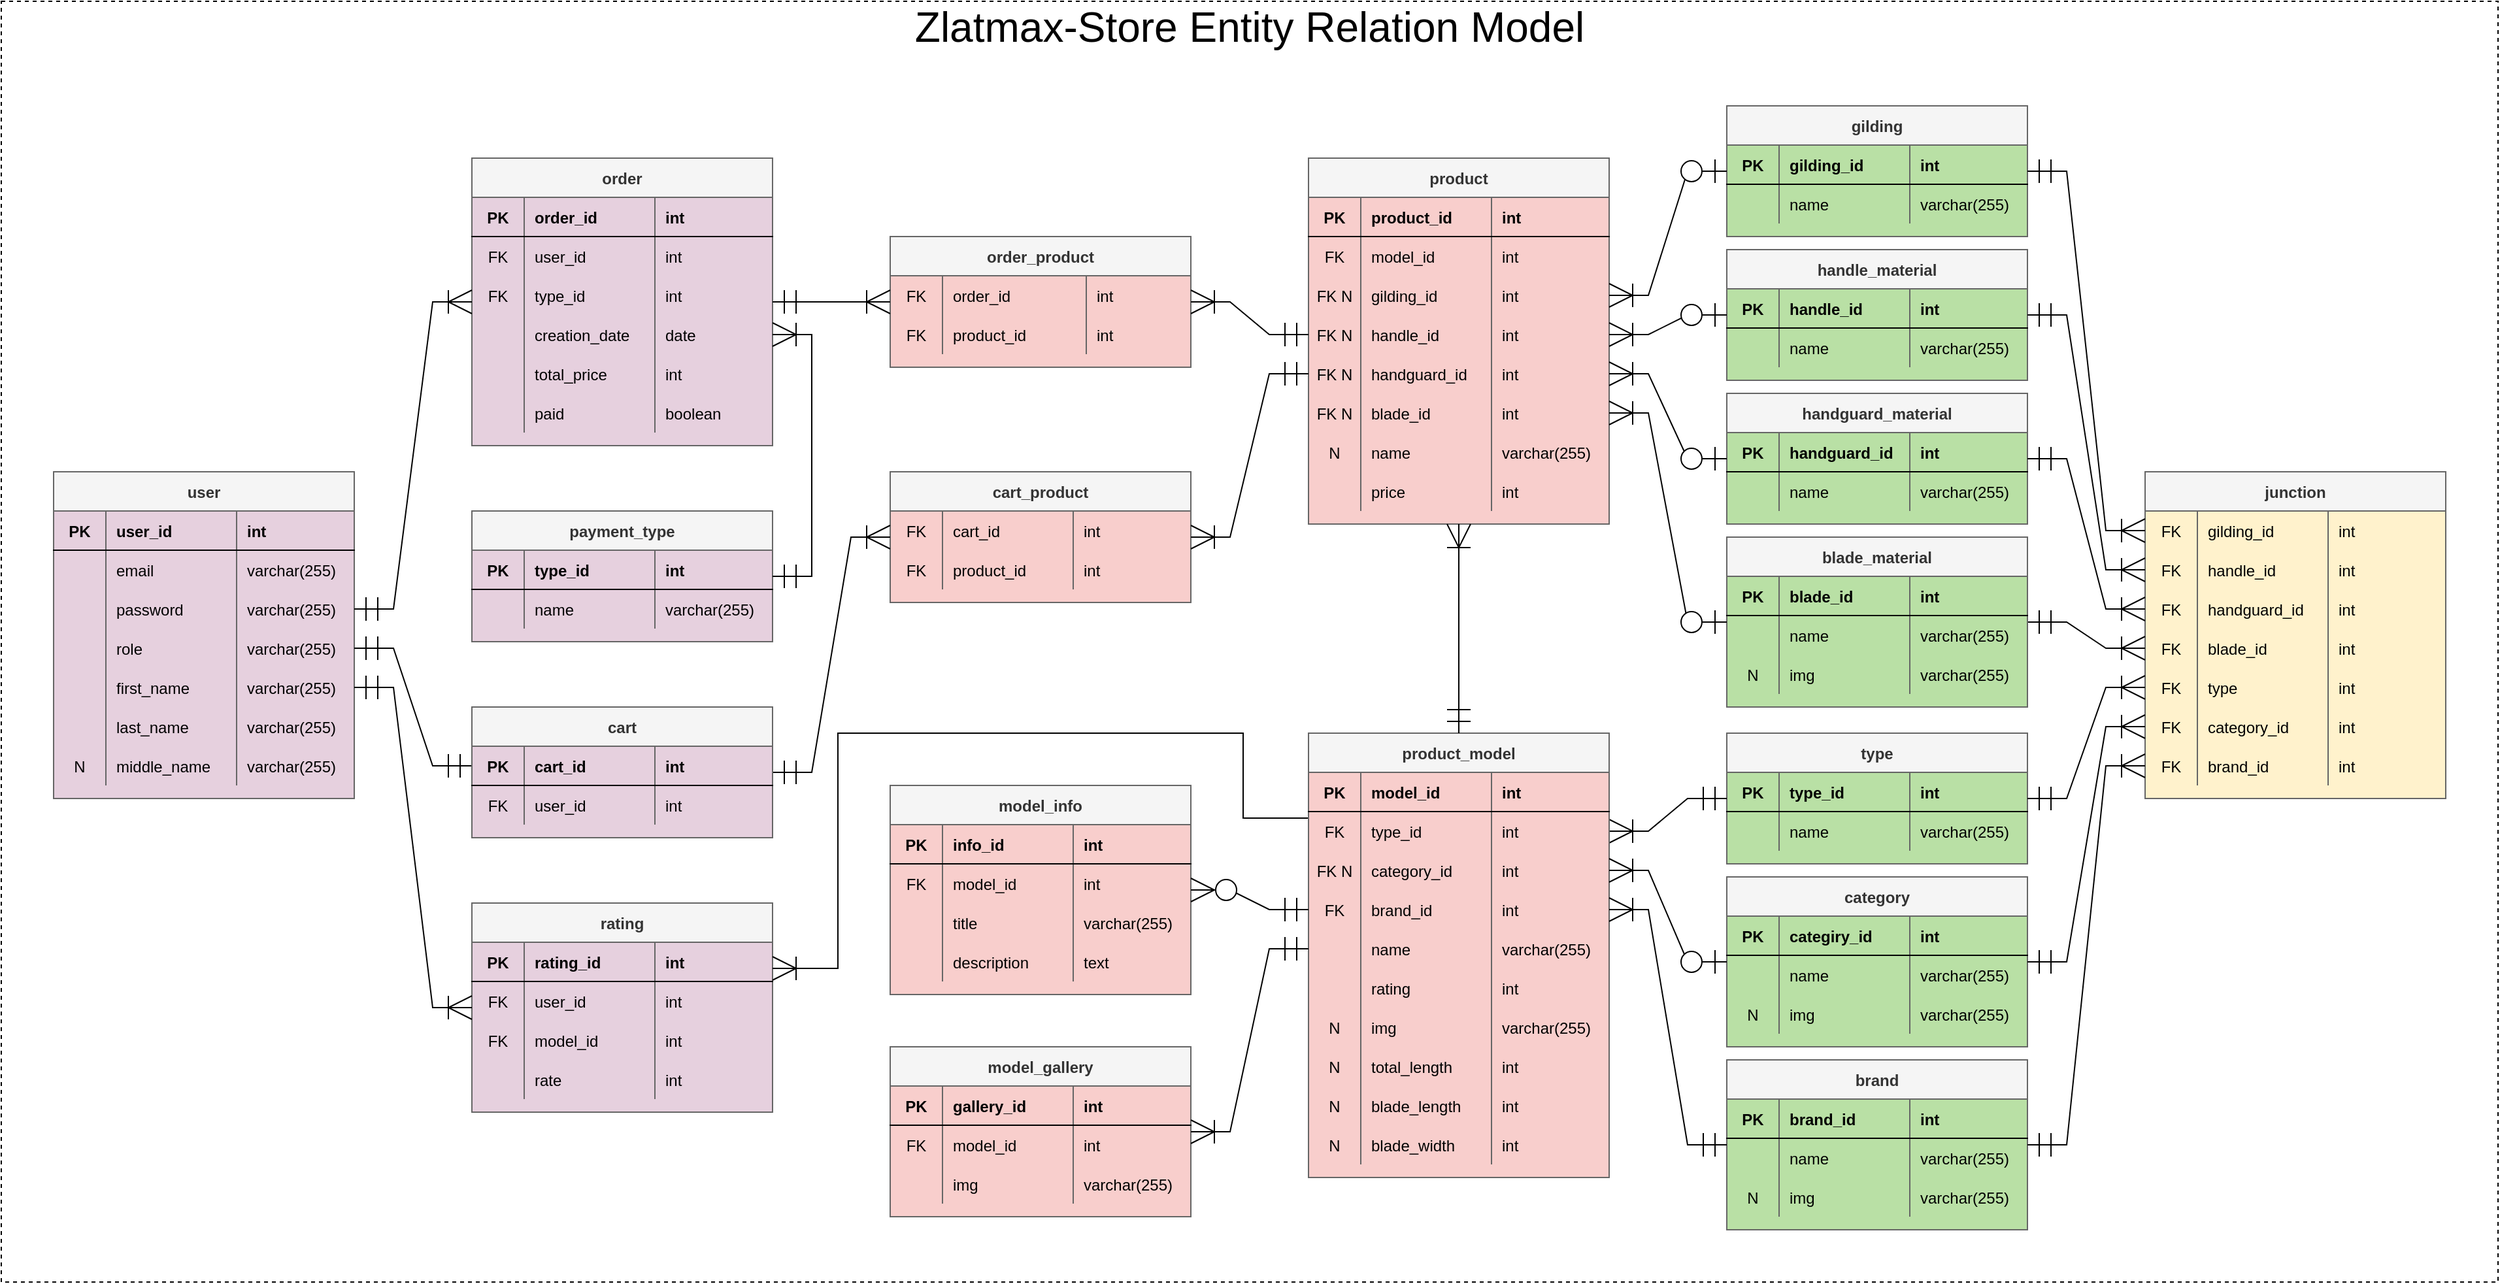 <mxfile version="19.0.3" type="device"><diagram id="lt5Gs05c98fbBM5w_1-x" name="Страница 1"><mxGraphModel dx="1422" dy="857" grid="1" gridSize="10" guides="1" tooltips="1" connect="1" arrows="1" fold="1" page="1" pageScale="1" pageWidth="2336" pageHeight="1654" math="0" shadow="0"><root><mxCell id="0"/><mxCell id="1" parent="0"/><mxCell id="TSjAafotCA4GjUtfDecc-118" value="" style="rounded=0;whiteSpace=wrap;html=1;fillColor=default;dashed=1;" parent="1" vertex="1"><mxGeometry x="240" y="280" width="1910" height="980" as="geometry"/></mxCell><mxCell id="d4Ncpor7AJlCILjkd8od-134" value="category" style="shape=table;startSize=30;container=1;collapsible=1;childLayout=tableLayout;fixedRows=1;rowLines=0;fontStyle=1;align=center;resizeLast=1;swimlaneFillColor=#B9E0A5;fillColor=#f5f5f5;strokeColor=#666666;fontColor=#333333;" parent="1" vertex="1"><mxGeometry x="1560" y="950" width="230" height="130" as="geometry"/></mxCell><mxCell id="d4Ncpor7AJlCILjkd8od-135" value="" style="shape=tableRow;horizontal=0;startSize=0;swimlaneHead=0;swimlaneBody=0;fillColor=none;collapsible=0;dropTarget=0;points=[[0,0.5],[1,0.5]];portConstraint=eastwest;top=0;left=0;right=0;bottom=1;" parent="d4Ncpor7AJlCILjkd8od-134" vertex="1"><mxGeometry y="30" width="230" height="30" as="geometry"/></mxCell><mxCell id="d4Ncpor7AJlCILjkd8od-136" value="PK" style="shape=partialRectangle;connectable=0;fillColor=none;top=0;left=0;bottom=0;right=0;fontStyle=1;overflow=hidden;" parent="d4Ncpor7AJlCILjkd8od-135" vertex="1"><mxGeometry width="40" height="30" as="geometry"><mxRectangle width="40" height="30" as="alternateBounds"/></mxGeometry></mxCell><mxCell id="d4Ncpor7AJlCILjkd8od-137" value="categiry_id" style="shape=partialRectangle;connectable=0;fillColor=none;top=0;left=0;bottom=0;right=0;align=left;spacingLeft=6;fontStyle=1;overflow=hidden;" parent="d4Ncpor7AJlCILjkd8od-135" vertex="1"><mxGeometry x="40" width="100" height="30" as="geometry"><mxRectangle width="100" height="30" as="alternateBounds"/></mxGeometry></mxCell><mxCell id="d4Ncpor7AJlCILjkd8od-138" value="int" style="shape=partialRectangle;connectable=0;fillColor=none;top=0;left=0;bottom=0;right=0;align=left;spacingLeft=6;fontStyle=1;overflow=hidden;" parent="d4Ncpor7AJlCILjkd8od-135" vertex="1"><mxGeometry x="140" width="90" height="30" as="geometry"><mxRectangle width="90" height="30" as="alternateBounds"/></mxGeometry></mxCell><mxCell id="fa6mZ0h9Xs-vodOYCVPu-9" value="" style="shape=tableRow;horizontal=0;startSize=0;swimlaneHead=0;swimlaneBody=0;fillColor=none;collapsible=0;dropTarget=0;points=[[0,0.5],[1,0.5]];portConstraint=eastwest;top=0;left=0;right=0;bottom=0;" parent="d4Ncpor7AJlCILjkd8od-134" vertex="1"><mxGeometry y="60" width="230" height="30" as="geometry"/></mxCell><mxCell id="fa6mZ0h9Xs-vodOYCVPu-10" value="" style="shape=partialRectangle;connectable=0;fillColor=none;top=0;left=0;bottom=0;right=0;editable=1;overflow=hidden;" parent="fa6mZ0h9Xs-vodOYCVPu-9" vertex="1"><mxGeometry width="40" height="30" as="geometry"><mxRectangle width="40" height="30" as="alternateBounds"/></mxGeometry></mxCell><mxCell id="fa6mZ0h9Xs-vodOYCVPu-11" value="name" style="shape=partialRectangle;connectable=0;fillColor=none;top=0;left=0;bottom=0;right=0;align=left;spacingLeft=6;overflow=hidden;" parent="fa6mZ0h9Xs-vodOYCVPu-9" vertex="1"><mxGeometry x="40" width="100" height="30" as="geometry"><mxRectangle width="100" height="30" as="alternateBounds"/></mxGeometry></mxCell><mxCell id="fa6mZ0h9Xs-vodOYCVPu-12" value="varchar(255)" style="shape=partialRectangle;connectable=0;fillColor=none;top=0;left=0;bottom=0;right=0;align=left;spacingLeft=6;overflow=hidden;" parent="fa6mZ0h9Xs-vodOYCVPu-9" vertex="1"><mxGeometry x="140" width="90" height="30" as="geometry"><mxRectangle width="90" height="30" as="alternateBounds"/></mxGeometry></mxCell><mxCell id="d4Ncpor7AJlCILjkd8od-159" value="" style="shape=tableRow;horizontal=0;startSize=0;swimlaneHead=0;swimlaneBody=0;fillColor=none;collapsible=0;dropTarget=0;points=[[0,0.5],[1,0.5]];portConstraint=eastwest;top=0;left=0;right=0;bottom=0;" parent="d4Ncpor7AJlCILjkd8od-134" vertex="1"><mxGeometry y="90" width="230" height="30" as="geometry"/></mxCell><mxCell id="d4Ncpor7AJlCILjkd8od-160" value="N" style="shape=partialRectangle;connectable=0;fillColor=none;top=0;left=0;bottom=0;right=0;editable=1;overflow=hidden;" parent="d4Ncpor7AJlCILjkd8od-159" vertex="1"><mxGeometry width="40" height="30" as="geometry"><mxRectangle width="40" height="30" as="alternateBounds"/></mxGeometry></mxCell><mxCell id="d4Ncpor7AJlCILjkd8od-161" value="img" style="shape=partialRectangle;connectable=0;fillColor=none;top=0;left=0;bottom=0;right=0;align=left;spacingLeft=6;overflow=hidden;" parent="d4Ncpor7AJlCILjkd8od-159" vertex="1"><mxGeometry x="40" width="100" height="30" as="geometry"><mxRectangle width="100" height="30" as="alternateBounds"/></mxGeometry></mxCell><mxCell id="d4Ncpor7AJlCILjkd8od-162" value="varchar(255)" style="shape=partialRectangle;connectable=0;fillColor=none;top=0;left=0;bottom=0;right=0;align=left;spacingLeft=6;overflow=hidden;" parent="d4Ncpor7AJlCILjkd8od-159" vertex="1"><mxGeometry x="140" width="90" height="30" as="geometry"><mxRectangle width="90" height="30" as="alternateBounds"/></mxGeometry></mxCell><mxCell id="d4Ncpor7AJlCILjkd8od-186" value="product" style="shape=table;startSize=30;container=1;collapsible=1;childLayout=tableLayout;fixedRows=1;rowLines=0;fontStyle=1;align=center;resizeLast=1;swimlaneFillColor=#F8CECC;fillColor=#f5f5f5;strokeColor=#666666;fontColor=#333333;" parent="1" vertex="1"><mxGeometry x="1240" y="400" width="230" height="280" as="geometry"/></mxCell><mxCell id="d4Ncpor7AJlCILjkd8od-187" value="" style="shape=tableRow;horizontal=0;startSize=0;swimlaneHead=0;swimlaneBody=0;fillColor=none;collapsible=0;dropTarget=0;points=[[0,0.5],[1,0.5]];portConstraint=eastwest;top=0;left=0;right=0;bottom=1;" parent="d4Ncpor7AJlCILjkd8od-186" vertex="1"><mxGeometry y="30" width="230" height="30" as="geometry"/></mxCell><mxCell id="d4Ncpor7AJlCILjkd8od-188" value="PK" style="shape=partialRectangle;connectable=0;fillColor=none;top=0;left=0;bottom=0;right=0;fontStyle=1;overflow=hidden;" parent="d4Ncpor7AJlCILjkd8od-187" vertex="1"><mxGeometry width="40" height="30" as="geometry"><mxRectangle width="40" height="30" as="alternateBounds"/></mxGeometry></mxCell><mxCell id="d4Ncpor7AJlCILjkd8od-189" value="product_id" style="shape=partialRectangle;connectable=0;fillColor=none;top=0;left=0;bottom=0;right=0;align=left;spacingLeft=6;fontStyle=1;overflow=hidden;" parent="d4Ncpor7AJlCILjkd8od-187" vertex="1"><mxGeometry x="40" width="100" height="30" as="geometry"><mxRectangle width="100" height="30" as="alternateBounds"/></mxGeometry></mxCell><mxCell id="d4Ncpor7AJlCILjkd8od-190" value="int" style="shape=partialRectangle;connectable=0;fillColor=none;top=0;left=0;bottom=0;right=0;align=left;spacingLeft=6;fontStyle=1;overflow=hidden;" parent="d4Ncpor7AJlCILjkd8od-187" vertex="1"><mxGeometry x="140" width="90" height="30" as="geometry"><mxRectangle width="90" height="30" as="alternateBounds"/></mxGeometry></mxCell><mxCell id="FKT5uDpalqNV-ht7OWTq-6" value="" style="shape=tableRow;horizontal=0;startSize=0;swimlaneHead=0;swimlaneBody=0;fillColor=none;collapsible=0;dropTarget=0;points=[[0,0.5],[1,0.5]];portConstraint=eastwest;top=0;left=0;right=0;bottom=0;" parent="d4Ncpor7AJlCILjkd8od-186" vertex="1"><mxGeometry y="60" width="230" height="30" as="geometry"/></mxCell><mxCell id="FKT5uDpalqNV-ht7OWTq-7" value="FK" style="shape=partialRectangle;connectable=0;fillColor=none;top=0;left=0;bottom=0;right=0;editable=1;overflow=hidden;" parent="FKT5uDpalqNV-ht7OWTq-6" vertex="1"><mxGeometry width="40" height="30" as="geometry"><mxRectangle width="40" height="30" as="alternateBounds"/></mxGeometry></mxCell><mxCell id="FKT5uDpalqNV-ht7OWTq-8" value="model_id" style="shape=partialRectangle;connectable=0;fillColor=none;top=0;left=0;bottom=0;right=0;align=left;spacingLeft=6;overflow=hidden;" parent="FKT5uDpalqNV-ht7OWTq-6" vertex="1"><mxGeometry x="40" width="100" height="30" as="geometry"><mxRectangle width="100" height="30" as="alternateBounds"/></mxGeometry></mxCell><mxCell id="FKT5uDpalqNV-ht7OWTq-9" value="int" style="shape=partialRectangle;connectable=0;fillColor=none;top=0;left=0;bottom=0;right=0;align=left;spacingLeft=6;overflow=hidden;" parent="FKT5uDpalqNV-ht7OWTq-6" vertex="1"><mxGeometry x="140" width="90" height="30" as="geometry"><mxRectangle width="90" height="30" as="alternateBounds"/></mxGeometry></mxCell><mxCell id="3zzH1rA3tFM98CeiFEjb-15" value="" style="shape=tableRow;horizontal=0;startSize=0;swimlaneHead=0;swimlaneBody=0;fillColor=none;collapsible=0;dropTarget=0;points=[[0,0.5],[1,0.5]];portConstraint=eastwest;top=0;left=0;right=0;bottom=0;" parent="d4Ncpor7AJlCILjkd8od-186" vertex="1"><mxGeometry y="90" width="230" height="30" as="geometry"/></mxCell><mxCell id="3zzH1rA3tFM98CeiFEjb-16" value="FK N" style="shape=partialRectangle;connectable=0;fillColor=none;top=0;left=0;bottom=0;right=0;editable=1;overflow=hidden;" parent="3zzH1rA3tFM98CeiFEjb-15" vertex="1"><mxGeometry width="40" height="30" as="geometry"><mxRectangle width="40" height="30" as="alternateBounds"/></mxGeometry></mxCell><mxCell id="3zzH1rA3tFM98CeiFEjb-17" value="gilding_id" style="shape=partialRectangle;connectable=0;fillColor=none;top=0;left=0;bottom=0;right=0;align=left;spacingLeft=6;overflow=hidden;" parent="3zzH1rA3tFM98CeiFEjb-15" vertex="1"><mxGeometry x="40" width="100" height="30" as="geometry"><mxRectangle width="100" height="30" as="alternateBounds"/></mxGeometry></mxCell><mxCell id="3zzH1rA3tFM98CeiFEjb-18" value="int" style="shape=partialRectangle;connectable=0;fillColor=none;top=0;left=0;bottom=0;right=0;align=left;spacingLeft=6;overflow=hidden;" parent="3zzH1rA3tFM98CeiFEjb-15" vertex="1"><mxGeometry x="140" width="90" height="30" as="geometry"><mxRectangle width="90" height="30" as="alternateBounds"/></mxGeometry></mxCell><mxCell id="NAlY2MnAiH3RKec7OSrN-869" value="" style="shape=tableRow;horizontal=0;startSize=0;swimlaneHead=0;swimlaneBody=0;fillColor=none;collapsible=0;dropTarget=0;points=[[0,0.5],[1,0.5]];portConstraint=eastwest;top=0;left=0;right=0;bottom=0;" parent="d4Ncpor7AJlCILjkd8od-186" vertex="1"><mxGeometry y="120" width="230" height="30" as="geometry"/></mxCell><mxCell id="NAlY2MnAiH3RKec7OSrN-870" value="FK N" style="shape=partialRectangle;connectable=0;fillColor=none;top=0;left=0;bottom=0;right=0;editable=1;overflow=hidden;" parent="NAlY2MnAiH3RKec7OSrN-869" vertex="1"><mxGeometry width="40" height="30" as="geometry"><mxRectangle width="40" height="30" as="alternateBounds"/></mxGeometry></mxCell><mxCell id="NAlY2MnAiH3RKec7OSrN-871" value="handle_id" style="shape=partialRectangle;connectable=0;fillColor=none;top=0;left=0;bottom=0;right=0;align=left;spacingLeft=6;overflow=hidden;" parent="NAlY2MnAiH3RKec7OSrN-869" vertex="1"><mxGeometry x="40" width="100" height="30" as="geometry"><mxRectangle width="100" height="30" as="alternateBounds"/></mxGeometry></mxCell><mxCell id="NAlY2MnAiH3RKec7OSrN-872" value="int" style="shape=partialRectangle;connectable=0;fillColor=none;top=0;left=0;bottom=0;right=0;align=left;spacingLeft=6;overflow=hidden;" parent="NAlY2MnAiH3RKec7OSrN-869" vertex="1"><mxGeometry x="140" width="90" height="30" as="geometry"><mxRectangle width="90" height="30" as="alternateBounds"/></mxGeometry></mxCell><mxCell id="NAlY2MnAiH3RKec7OSrN-873" value="" style="shape=tableRow;horizontal=0;startSize=0;swimlaneHead=0;swimlaneBody=0;fillColor=none;collapsible=0;dropTarget=0;points=[[0,0.5],[1,0.5]];portConstraint=eastwest;top=0;left=0;right=0;bottom=0;" parent="d4Ncpor7AJlCILjkd8od-186" vertex="1"><mxGeometry y="150" width="230" height="30" as="geometry"/></mxCell><mxCell id="NAlY2MnAiH3RKec7OSrN-874" value="FK N" style="shape=partialRectangle;connectable=0;fillColor=none;top=0;left=0;bottom=0;right=0;editable=1;overflow=hidden;" parent="NAlY2MnAiH3RKec7OSrN-873" vertex="1"><mxGeometry width="40" height="30" as="geometry"><mxRectangle width="40" height="30" as="alternateBounds"/></mxGeometry></mxCell><mxCell id="NAlY2MnAiH3RKec7OSrN-875" value="handguard_id" style="shape=partialRectangle;connectable=0;fillColor=none;top=0;left=0;bottom=0;right=0;align=left;spacingLeft=6;overflow=hidden;" parent="NAlY2MnAiH3RKec7OSrN-873" vertex="1"><mxGeometry x="40" width="100" height="30" as="geometry"><mxRectangle width="100" height="30" as="alternateBounds"/></mxGeometry></mxCell><mxCell id="NAlY2MnAiH3RKec7OSrN-876" value="int" style="shape=partialRectangle;connectable=0;fillColor=none;top=0;left=0;bottom=0;right=0;align=left;spacingLeft=6;overflow=hidden;" parent="NAlY2MnAiH3RKec7OSrN-873" vertex="1"><mxGeometry x="140" width="90" height="30" as="geometry"><mxRectangle width="90" height="30" as="alternateBounds"/></mxGeometry></mxCell><mxCell id="NAlY2MnAiH3RKec7OSrN-903" value="" style="shape=tableRow;horizontal=0;startSize=0;swimlaneHead=0;swimlaneBody=0;fillColor=none;collapsible=0;dropTarget=0;points=[[0,0.5],[1,0.5]];portConstraint=eastwest;top=0;left=0;right=0;bottom=0;" parent="d4Ncpor7AJlCILjkd8od-186" vertex="1"><mxGeometry y="180" width="230" height="30" as="geometry"/></mxCell><mxCell id="NAlY2MnAiH3RKec7OSrN-904" value="FK N" style="shape=partialRectangle;connectable=0;fillColor=none;top=0;left=0;bottom=0;right=0;editable=1;overflow=hidden;" parent="NAlY2MnAiH3RKec7OSrN-903" vertex="1"><mxGeometry width="40" height="30" as="geometry"><mxRectangle width="40" height="30" as="alternateBounds"/></mxGeometry></mxCell><mxCell id="NAlY2MnAiH3RKec7OSrN-905" value="blade_id" style="shape=partialRectangle;connectable=0;fillColor=none;top=0;left=0;bottom=0;right=0;align=left;spacingLeft=6;overflow=hidden;" parent="NAlY2MnAiH3RKec7OSrN-903" vertex="1"><mxGeometry x="40" width="100" height="30" as="geometry"><mxRectangle width="100" height="30" as="alternateBounds"/></mxGeometry></mxCell><mxCell id="NAlY2MnAiH3RKec7OSrN-906" value="int" style="shape=partialRectangle;connectable=0;fillColor=none;top=0;left=0;bottom=0;right=0;align=left;spacingLeft=6;overflow=hidden;" parent="NAlY2MnAiH3RKec7OSrN-903" vertex="1"><mxGeometry x="140" width="90" height="30" as="geometry"><mxRectangle width="90" height="30" as="alternateBounds"/></mxGeometry></mxCell><mxCell id="AHG3T5HNx2d16rbqfNuI-5" value="" style="shape=tableRow;horizontal=0;startSize=0;swimlaneHead=0;swimlaneBody=0;fillColor=none;collapsible=0;dropTarget=0;points=[[0,0.5],[1,0.5]];portConstraint=eastwest;top=0;left=0;right=0;bottom=0;" parent="d4Ncpor7AJlCILjkd8od-186" vertex="1"><mxGeometry y="210" width="230" height="30" as="geometry"/></mxCell><mxCell id="AHG3T5HNx2d16rbqfNuI-6" value="N" style="shape=partialRectangle;connectable=0;fillColor=none;top=0;left=0;bottom=0;right=0;editable=1;overflow=hidden;" parent="AHG3T5HNx2d16rbqfNuI-5" vertex="1"><mxGeometry width="40" height="30" as="geometry"><mxRectangle width="40" height="30" as="alternateBounds"/></mxGeometry></mxCell><mxCell id="AHG3T5HNx2d16rbqfNuI-7" value="name" style="shape=partialRectangle;connectable=0;fillColor=none;top=0;left=0;bottom=0;right=0;align=left;spacingLeft=6;overflow=hidden;" parent="AHG3T5HNx2d16rbqfNuI-5" vertex="1"><mxGeometry x="40" width="100" height="30" as="geometry"><mxRectangle width="100" height="30" as="alternateBounds"/></mxGeometry></mxCell><mxCell id="AHG3T5HNx2d16rbqfNuI-8" value="varchar(255)" style="shape=partialRectangle;connectable=0;fillColor=none;top=0;left=0;bottom=0;right=0;align=left;spacingLeft=6;overflow=hidden;" parent="AHG3T5HNx2d16rbqfNuI-5" vertex="1"><mxGeometry x="140" width="90" height="30" as="geometry"><mxRectangle width="90" height="30" as="alternateBounds"/></mxGeometry></mxCell><mxCell id="NAlY2MnAiH3RKec7OSrN-818" value="" style="shape=tableRow;horizontal=0;startSize=0;swimlaneHead=0;swimlaneBody=0;fillColor=none;collapsible=0;dropTarget=0;points=[[0,0.5],[1,0.5]];portConstraint=eastwest;top=0;left=0;right=0;bottom=0;" parent="d4Ncpor7AJlCILjkd8od-186" vertex="1"><mxGeometry y="240" width="230" height="30" as="geometry"/></mxCell><mxCell id="NAlY2MnAiH3RKec7OSrN-819" value="" style="shape=partialRectangle;connectable=0;fillColor=none;top=0;left=0;bottom=0;right=0;editable=1;overflow=hidden;" parent="NAlY2MnAiH3RKec7OSrN-818" vertex="1"><mxGeometry width="40" height="30" as="geometry"><mxRectangle width="40" height="30" as="alternateBounds"/></mxGeometry></mxCell><mxCell id="NAlY2MnAiH3RKec7OSrN-820" value="price" style="shape=partialRectangle;connectable=0;fillColor=none;top=0;left=0;bottom=0;right=0;align=left;spacingLeft=6;overflow=hidden;" parent="NAlY2MnAiH3RKec7OSrN-818" vertex="1"><mxGeometry x="40" width="100" height="30" as="geometry"><mxRectangle width="100" height="30" as="alternateBounds"/></mxGeometry></mxCell><mxCell id="NAlY2MnAiH3RKec7OSrN-821" value="int" style="shape=partialRectangle;connectable=0;fillColor=none;top=0;left=0;bottom=0;right=0;align=left;spacingLeft=6;overflow=hidden;" parent="NAlY2MnAiH3RKec7OSrN-818" vertex="1"><mxGeometry x="140" width="90" height="30" as="geometry"><mxRectangle width="90" height="30" as="alternateBounds"/></mxGeometry></mxCell><mxCell id="d4Ncpor7AJlCILjkd8od-204" value="brand" style="shape=table;startSize=30;container=1;collapsible=1;childLayout=tableLayout;fixedRows=1;rowLines=0;fontStyle=1;align=center;resizeLast=1;swimlaneFillColor=#B9E0A5;fillColor=#f5f5f5;strokeColor=#666666;fontColor=#333333;" parent="1" vertex="1"><mxGeometry x="1560" y="1090" width="230" height="130" as="geometry"/></mxCell><mxCell id="d4Ncpor7AJlCILjkd8od-205" value="" style="shape=tableRow;horizontal=0;startSize=0;swimlaneHead=0;swimlaneBody=0;fillColor=none;collapsible=0;dropTarget=0;points=[[0,0.5],[1,0.5]];portConstraint=eastwest;top=0;left=0;right=0;bottom=1;" parent="d4Ncpor7AJlCILjkd8od-204" vertex="1"><mxGeometry y="30" width="230" height="30" as="geometry"/></mxCell><mxCell id="d4Ncpor7AJlCILjkd8od-206" value="PK" style="shape=partialRectangle;connectable=0;fillColor=none;top=0;left=0;bottom=0;right=0;fontStyle=1;overflow=hidden;" parent="d4Ncpor7AJlCILjkd8od-205" vertex="1"><mxGeometry width="40" height="30" as="geometry"><mxRectangle width="40" height="30" as="alternateBounds"/></mxGeometry></mxCell><mxCell id="d4Ncpor7AJlCILjkd8od-207" value="brand_id" style="shape=partialRectangle;connectable=0;fillColor=none;top=0;left=0;bottom=0;right=0;align=left;spacingLeft=6;fontStyle=1;overflow=hidden;" parent="d4Ncpor7AJlCILjkd8od-205" vertex="1"><mxGeometry x="40" width="100" height="30" as="geometry"><mxRectangle width="100" height="30" as="alternateBounds"/></mxGeometry></mxCell><mxCell id="d4Ncpor7AJlCILjkd8od-208" value="int" style="shape=partialRectangle;connectable=0;fillColor=none;top=0;left=0;bottom=0;right=0;align=left;spacingLeft=6;fontStyle=1;overflow=hidden;" parent="d4Ncpor7AJlCILjkd8od-205" vertex="1"><mxGeometry x="140" width="90" height="30" as="geometry"><mxRectangle width="90" height="30" as="alternateBounds"/></mxGeometry></mxCell><mxCell id="fa6mZ0h9Xs-vodOYCVPu-13" value="" style="shape=tableRow;horizontal=0;startSize=0;swimlaneHead=0;swimlaneBody=0;fillColor=none;collapsible=0;dropTarget=0;points=[[0,0.5],[1,0.5]];portConstraint=eastwest;top=0;left=0;right=0;bottom=0;" parent="d4Ncpor7AJlCILjkd8od-204" vertex="1"><mxGeometry y="60" width="230" height="30" as="geometry"/></mxCell><mxCell id="fa6mZ0h9Xs-vodOYCVPu-14" value="" style="shape=partialRectangle;connectable=0;fillColor=none;top=0;left=0;bottom=0;right=0;editable=1;overflow=hidden;" parent="fa6mZ0h9Xs-vodOYCVPu-13" vertex="1"><mxGeometry width="40" height="30" as="geometry"><mxRectangle width="40" height="30" as="alternateBounds"/></mxGeometry></mxCell><mxCell id="fa6mZ0h9Xs-vodOYCVPu-15" value="name" style="shape=partialRectangle;connectable=0;fillColor=none;top=0;left=0;bottom=0;right=0;align=left;spacingLeft=6;overflow=hidden;" parent="fa6mZ0h9Xs-vodOYCVPu-13" vertex="1"><mxGeometry x="40" width="100" height="30" as="geometry"><mxRectangle width="100" height="30" as="alternateBounds"/></mxGeometry></mxCell><mxCell id="fa6mZ0h9Xs-vodOYCVPu-16" value="varchar(255)" style="shape=partialRectangle;connectable=0;fillColor=none;top=0;left=0;bottom=0;right=0;align=left;spacingLeft=6;overflow=hidden;" parent="fa6mZ0h9Xs-vodOYCVPu-13" vertex="1"><mxGeometry x="140" width="90" height="30" as="geometry"><mxRectangle width="90" height="30" as="alternateBounds"/></mxGeometry></mxCell><mxCell id="d4Ncpor7AJlCILjkd8od-209" value="" style="shape=tableRow;horizontal=0;startSize=0;swimlaneHead=0;swimlaneBody=0;fillColor=none;collapsible=0;dropTarget=0;points=[[0,0.5],[1,0.5]];portConstraint=eastwest;top=0;left=0;right=0;bottom=0;" parent="d4Ncpor7AJlCILjkd8od-204" vertex="1"><mxGeometry y="90" width="230" height="30" as="geometry"/></mxCell><mxCell id="d4Ncpor7AJlCILjkd8od-210" value="N" style="shape=partialRectangle;connectable=0;fillColor=none;top=0;left=0;bottom=0;right=0;editable=1;overflow=hidden;" parent="d4Ncpor7AJlCILjkd8od-209" vertex="1"><mxGeometry width="40" height="30" as="geometry"><mxRectangle width="40" height="30" as="alternateBounds"/></mxGeometry></mxCell><mxCell id="d4Ncpor7AJlCILjkd8od-211" value="img" style="shape=partialRectangle;connectable=0;fillColor=none;top=0;left=0;bottom=0;right=0;align=left;spacingLeft=6;overflow=hidden;" parent="d4Ncpor7AJlCILjkd8od-209" vertex="1"><mxGeometry x="40" width="100" height="30" as="geometry"><mxRectangle width="100" height="30" as="alternateBounds"/></mxGeometry></mxCell><mxCell id="d4Ncpor7AJlCILjkd8od-212" value="varchar(255)" style="shape=partialRectangle;connectable=0;fillColor=none;top=0;left=0;bottom=0;right=0;align=left;spacingLeft=6;overflow=hidden;" parent="d4Ncpor7AJlCILjkd8od-209" vertex="1"><mxGeometry x="140" width="90" height="30" as="geometry"><mxRectangle width="90" height="30" as="alternateBounds"/></mxGeometry></mxCell><mxCell id="d4Ncpor7AJlCILjkd8od-222" value="junction" style="shape=table;startSize=30;container=1;collapsible=1;childLayout=tableLayout;fixedRows=1;rowLines=0;fontStyle=1;align=center;resizeLast=1;swimlaneFillColor=#FFF2CC;fillColor=#f5f5f5;strokeColor=#666666;fontColor=#333333;" parent="1" vertex="1"><mxGeometry x="1880" y="640" width="230" height="250" as="geometry"/></mxCell><mxCell id="3zzH1rA3tFM98CeiFEjb-10" value="" style="shape=tableRow;horizontal=0;startSize=0;swimlaneHead=0;swimlaneBody=0;fillColor=none;collapsible=0;dropTarget=0;points=[[0,0.5],[1,0.5]];portConstraint=eastwest;top=0;left=0;right=0;bottom=0;" parent="d4Ncpor7AJlCILjkd8od-222" vertex="1"><mxGeometry y="30" width="230" height="30" as="geometry"/></mxCell><mxCell id="3zzH1rA3tFM98CeiFEjb-11" value="FK" style="shape=partialRectangle;connectable=0;fillColor=none;top=0;left=0;bottom=0;right=0;fontStyle=0;overflow=hidden;" parent="3zzH1rA3tFM98CeiFEjb-10" vertex="1"><mxGeometry width="40" height="30" as="geometry"><mxRectangle width="40" height="30" as="alternateBounds"/></mxGeometry></mxCell><mxCell id="3zzH1rA3tFM98CeiFEjb-12" value="gilding_id" style="shape=partialRectangle;connectable=0;fillColor=none;top=0;left=0;bottom=0;right=0;align=left;spacingLeft=6;fontStyle=0;overflow=hidden;" parent="3zzH1rA3tFM98CeiFEjb-10" vertex="1"><mxGeometry x="40" width="100" height="30" as="geometry"><mxRectangle width="100" height="30" as="alternateBounds"/></mxGeometry></mxCell><mxCell id="3zzH1rA3tFM98CeiFEjb-13" value="int" style="shape=partialRectangle;connectable=0;fillColor=none;top=0;left=0;bottom=0;right=0;align=left;spacingLeft=6;fontStyle=0;overflow=hidden;" parent="3zzH1rA3tFM98CeiFEjb-10" vertex="1"><mxGeometry x="140" width="90" height="30" as="geometry"><mxRectangle width="90" height="30" as="alternateBounds"/></mxGeometry></mxCell><mxCell id="NAlY2MnAiH3RKec7OSrN-877" value="" style="shape=tableRow;horizontal=0;startSize=0;swimlaneHead=0;swimlaneBody=0;fillColor=none;collapsible=0;dropTarget=0;points=[[0,0.5],[1,0.5]];portConstraint=eastwest;top=0;left=0;right=0;bottom=0;" parent="d4Ncpor7AJlCILjkd8od-222" vertex="1"><mxGeometry y="60" width="230" height="30" as="geometry"/></mxCell><mxCell id="NAlY2MnAiH3RKec7OSrN-878" value="FK" style="shape=partialRectangle;connectable=0;fillColor=none;top=0;left=0;bottom=0;right=0;fontStyle=0;overflow=hidden;" parent="NAlY2MnAiH3RKec7OSrN-877" vertex="1"><mxGeometry width="40" height="30" as="geometry"><mxRectangle width="40" height="30" as="alternateBounds"/></mxGeometry></mxCell><mxCell id="NAlY2MnAiH3RKec7OSrN-879" value="handle_id" style="shape=partialRectangle;connectable=0;fillColor=none;top=0;left=0;bottom=0;right=0;align=left;spacingLeft=6;fontStyle=0;overflow=hidden;" parent="NAlY2MnAiH3RKec7OSrN-877" vertex="1"><mxGeometry x="40" width="100" height="30" as="geometry"><mxRectangle width="100" height="30" as="alternateBounds"/></mxGeometry></mxCell><mxCell id="NAlY2MnAiH3RKec7OSrN-880" value="int" style="shape=partialRectangle;connectable=0;fillColor=none;top=0;left=0;bottom=0;right=0;align=left;spacingLeft=6;fontStyle=0;overflow=hidden;" parent="NAlY2MnAiH3RKec7OSrN-877" vertex="1"><mxGeometry x="140" width="90" height="30" as="geometry"><mxRectangle width="90" height="30" as="alternateBounds"/></mxGeometry></mxCell><mxCell id="NAlY2MnAiH3RKec7OSrN-881" value="" style="shape=tableRow;horizontal=0;startSize=0;swimlaneHead=0;swimlaneBody=0;fillColor=none;collapsible=0;dropTarget=0;points=[[0,0.5],[1,0.5]];portConstraint=eastwest;top=0;left=0;right=0;bottom=0;" parent="d4Ncpor7AJlCILjkd8od-222" vertex="1"><mxGeometry y="90" width="230" height="30" as="geometry"/></mxCell><mxCell id="NAlY2MnAiH3RKec7OSrN-882" value="FK" style="shape=partialRectangle;connectable=0;fillColor=none;top=0;left=0;bottom=0;right=0;fontStyle=0;overflow=hidden;" parent="NAlY2MnAiH3RKec7OSrN-881" vertex="1"><mxGeometry width="40" height="30" as="geometry"><mxRectangle width="40" height="30" as="alternateBounds"/></mxGeometry></mxCell><mxCell id="NAlY2MnAiH3RKec7OSrN-883" value="handguard_id" style="shape=partialRectangle;connectable=0;fillColor=none;top=0;left=0;bottom=0;right=0;align=left;spacingLeft=6;fontStyle=0;overflow=hidden;" parent="NAlY2MnAiH3RKec7OSrN-881" vertex="1"><mxGeometry x="40" width="100" height="30" as="geometry"><mxRectangle width="100" height="30" as="alternateBounds"/></mxGeometry></mxCell><mxCell id="NAlY2MnAiH3RKec7OSrN-884" value="int" style="shape=partialRectangle;connectable=0;fillColor=none;top=0;left=0;bottom=0;right=0;align=left;spacingLeft=6;fontStyle=0;overflow=hidden;" parent="NAlY2MnAiH3RKec7OSrN-881" vertex="1"><mxGeometry x="140" width="90" height="30" as="geometry"><mxRectangle width="90" height="30" as="alternateBounds"/></mxGeometry></mxCell><mxCell id="NAlY2MnAiH3RKec7OSrN-899" value="" style="shape=tableRow;horizontal=0;startSize=0;swimlaneHead=0;swimlaneBody=0;fillColor=none;collapsible=0;dropTarget=0;points=[[0,0.5],[1,0.5]];portConstraint=eastwest;top=0;left=0;right=0;bottom=0;" parent="d4Ncpor7AJlCILjkd8od-222" vertex="1"><mxGeometry y="120" width="230" height="30" as="geometry"/></mxCell><mxCell id="NAlY2MnAiH3RKec7OSrN-900" value="FK" style="shape=partialRectangle;connectable=0;fillColor=none;top=0;left=0;bottom=0;right=0;fontStyle=0;overflow=hidden;" parent="NAlY2MnAiH3RKec7OSrN-899" vertex="1"><mxGeometry width="40" height="30" as="geometry"><mxRectangle width="40" height="30" as="alternateBounds"/></mxGeometry></mxCell><mxCell id="NAlY2MnAiH3RKec7OSrN-901" value="blade_id" style="shape=partialRectangle;connectable=0;fillColor=none;top=0;left=0;bottom=0;right=0;align=left;spacingLeft=6;fontStyle=0;overflow=hidden;" parent="NAlY2MnAiH3RKec7OSrN-899" vertex="1"><mxGeometry x="40" width="100" height="30" as="geometry"><mxRectangle width="100" height="30" as="alternateBounds"/></mxGeometry></mxCell><mxCell id="NAlY2MnAiH3RKec7OSrN-902" value="int" style="shape=partialRectangle;connectable=0;fillColor=none;top=0;left=0;bottom=0;right=0;align=left;spacingLeft=6;fontStyle=0;overflow=hidden;" parent="NAlY2MnAiH3RKec7OSrN-899" vertex="1"><mxGeometry x="140" width="90" height="30" as="geometry"><mxRectangle width="90" height="30" as="alternateBounds"/></mxGeometry></mxCell><mxCell id="d4Ncpor7AJlCILjkd8od-235" value="" style="shape=tableRow;horizontal=0;startSize=0;swimlaneHead=0;swimlaneBody=0;fillColor=none;collapsible=0;dropTarget=0;points=[[0,0.5],[1,0.5]];portConstraint=eastwest;top=0;left=0;right=0;bottom=0;" parent="d4Ncpor7AJlCILjkd8od-222" vertex="1"><mxGeometry y="150" width="230" height="30" as="geometry"/></mxCell><mxCell id="d4Ncpor7AJlCILjkd8od-236" value="FK" style="shape=partialRectangle;connectable=0;fillColor=none;top=0;left=0;bottom=0;right=0;fontStyle=0;overflow=hidden;" parent="d4Ncpor7AJlCILjkd8od-235" vertex="1"><mxGeometry width="40" height="30" as="geometry"><mxRectangle width="40" height="30" as="alternateBounds"/></mxGeometry></mxCell><mxCell id="d4Ncpor7AJlCILjkd8od-237" value="type" style="shape=partialRectangle;connectable=0;fillColor=none;top=0;left=0;bottom=0;right=0;align=left;spacingLeft=6;fontStyle=0;overflow=hidden;" parent="d4Ncpor7AJlCILjkd8od-235" vertex="1"><mxGeometry x="40" width="100" height="30" as="geometry"><mxRectangle width="100" height="30" as="alternateBounds"/></mxGeometry></mxCell><mxCell id="d4Ncpor7AJlCILjkd8od-238" value="int" style="shape=partialRectangle;connectable=0;fillColor=none;top=0;left=0;bottom=0;right=0;align=left;spacingLeft=6;fontStyle=0;overflow=hidden;" parent="d4Ncpor7AJlCILjkd8od-235" vertex="1"><mxGeometry x="140" width="90" height="30" as="geometry"><mxRectangle width="90" height="30" as="alternateBounds"/></mxGeometry></mxCell><mxCell id="TSjAafotCA4GjUtfDecc-3" value="" style="shape=tableRow;horizontal=0;startSize=0;swimlaneHead=0;swimlaneBody=0;fillColor=none;collapsible=0;dropTarget=0;points=[[0,0.5],[1,0.5]];portConstraint=eastwest;top=0;left=0;right=0;bottom=0;" parent="d4Ncpor7AJlCILjkd8od-222" vertex="1"><mxGeometry y="180" width="230" height="30" as="geometry"/></mxCell><mxCell id="TSjAafotCA4GjUtfDecc-4" value="FK" style="shape=partialRectangle;connectable=0;fillColor=none;top=0;left=0;bottom=0;right=0;fontStyle=0;overflow=hidden;" parent="TSjAafotCA4GjUtfDecc-3" vertex="1"><mxGeometry width="40" height="30" as="geometry"><mxRectangle width="40" height="30" as="alternateBounds"/></mxGeometry></mxCell><mxCell id="TSjAafotCA4GjUtfDecc-5" value="category_id" style="shape=partialRectangle;connectable=0;fillColor=none;top=0;left=0;bottom=0;right=0;align=left;spacingLeft=6;fontStyle=0;overflow=hidden;" parent="TSjAafotCA4GjUtfDecc-3" vertex="1"><mxGeometry x="40" width="100" height="30" as="geometry"><mxRectangle width="100" height="30" as="alternateBounds"/></mxGeometry></mxCell><mxCell id="TSjAafotCA4GjUtfDecc-6" value="int" style="shape=partialRectangle;connectable=0;fillColor=none;top=0;left=0;bottom=0;right=0;align=left;spacingLeft=6;fontStyle=0;overflow=hidden;" parent="TSjAafotCA4GjUtfDecc-3" vertex="1"><mxGeometry x="140" width="90" height="30" as="geometry"><mxRectangle width="90" height="30" as="alternateBounds"/></mxGeometry></mxCell><mxCell id="d4Ncpor7AJlCILjkd8od-239" value="" style="shape=tableRow;horizontal=0;startSize=0;swimlaneHead=0;swimlaneBody=0;fillColor=none;collapsible=0;dropTarget=0;points=[[0,0.5],[1,0.5]];portConstraint=eastwest;top=0;left=0;right=0;bottom=0;" parent="d4Ncpor7AJlCILjkd8od-222" vertex="1"><mxGeometry y="210" width="230" height="30" as="geometry"/></mxCell><mxCell id="d4Ncpor7AJlCILjkd8od-240" value="FK" style="shape=partialRectangle;connectable=0;fillColor=none;top=0;left=0;bottom=0;right=0;fontStyle=0;overflow=hidden;" parent="d4Ncpor7AJlCILjkd8od-239" vertex="1"><mxGeometry width="40" height="30" as="geometry"><mxRectangle width="40" height="30" as="alternateBounds"/></mxGeometry></mxCell><mxCell id="d4Ncpor7AJlCILjkd8od-241" value="brand_id" style="shape=partialRectangle;connectable=0;fillColor=none;top=0;left=0;bottom=0;right=0;align=left;spacingLeft=6;fontStyle=0;overflow=hidden;" parent="d4Ncpor7AJlCILjkd8od-239" vertex="1"><mxGeometry x="40" width="100" height="30" as="geometry"><mxRectangle width="100" height="30" as="alternateBounds"/></mxGeometry></mxCell><mxCell id="d4Ncpor7AJlCILjkd8od-242" value="int" style="shape=partialRectangle;connectable=0;fillColor=none;top=0;left=0;bottom=0;right=0;align=left;spacingLeft=6;fontStyle=0;overflow=hidden;" parent="d4Ncpor7AJlCILjkd8od-239" vertex="1"><mxGeometry x="140" width="90" height="30" as="geometry"><mxRectangle width="90" height="30" as="alternateBounds"/></mxGeometry></mxCell><mxCell id="d4Ncpor7AJlCILjkd8od-263" value="cart_product" style="shape=table;startSize=30;container=1;collapsible=1;childLayout=tableLayout;fixedRows=1;rowLines=0;fontStyle=1;align=center;resizeLast=1;swimlaneFillColor=#F8CECC;fillColor=#f5f5f5;strokeColor=#666666;fontColor=#333333;" parent="1" vertex="1"><mxGeometry x="920" y="640" width="230" height="100" as="geometry"/></mxCell><mxCell id="d4Ncpor7AJlCILjkd8od-268" value="" style="shape=tableRow;horizontal=0;startSize=0;swimlaneHead=0;swimlaneBody=0;fillColor=none;collapsible=0;dropTarget=0;points=[[0,0.5],[1,0.5]];portConstraint=eastwest;top=0;left=0;right=0;bottom=0;" parent="d4Ncpor7AJlCILjkd8od-263" vertex="1"><mxGeometry y="30" width="230" height="30" as="geometry"/></mxCell><mxCell id="d4Ncpor7AJlCILjkd8od-269" value="FK" style="shape=partialRectangle;connectable=0;fillColor=none;top=0;left=0;bottom=0;right=0;fontStyle=0;overflow=hidden;" parent="d4Ncpor7AJlCILjkd8od-268" vertex="1"><mxGeometry width="40" height="30" as="geometry"><mxRectangle width="40" height="30" as="alternateBounds"/></mxGeometry></mxCell><mxCell id="d4Ncpor7AJlCILjkd8od-270" value="cart_id" style="shape=partialRectangle;connectable=0;fillColor=none;top=0;left=0;bottom=0;right=0;align=left;spacingLeft=6;fontStyle=0;overflow=hidden;" parent="d4Ncpor7AJlCILjkd8od-268" vertex="1"><mxGeometry x="40" width="100" height="30" as="geometry"><mxRectangle width="100" height="30" as="alternateBounds"/></mxGeometry></mxCell><mxCell id="d4Ncpor7AJlCILjkd8od-271" value="int" style="shape=partialRectangle;connectable=0;fillColor=none;top=0;left=0;bottom=0;right=0;align=left;spacingLeft=6;fontStyle=0;overflow=hidden;" parent="d4Ncpor7AJlCILjkd8od-268" vertex="1"><mxGeometry x="140" width="90" height="30" as="geometry"><mxRectangle width="90" height="30" as="alternateBounds"/></mxGeometry></mxCell><mxCell id="d4Ncpor7AJlCILjkd8od-272" value="" style="shape=tableRow;horizontal=0;startSize=0;swimlaneHead=0;swimlaneBody=0;fillColor=none;collapsible=0;dropTarget=0;points=[[0,0.5],[1,0.5]];portConstraint=eastwest;top=0;left=0;right=0;bottom=0;" parent="d4Ncpor7AJlCILjkd8od-263" vertex="1"><mxGeometry y="60" width="230" height="30" as="geometry"/></mxCell><mxCell id="d4Ncpor7AJlCILjkd8od-273" value="FK" style="shape=partialRectangle;connectable=0;fillColor=none;top=0;left=0;bottom=0;right=0;fontStyle=0;overflow=hidden;" parent="d4Ncpor7AJlCILjkd8od-272" vertex="1"><mxGeometry width="40" height="30" as="geometry"><mxRectangle width="40" height="30" as="alternateBounds"/></mxGeometry></mxCell><mxCell id="d4Ncpor7AJlCILjkd8od-274" value="product_id" style="shape=partialRectangle;connectable=0;fillColor=none;top=0;left=0;bottom=0;right=0;align=left;spacingLeft=6;fontStyle=0;overflow=hidden;" parent="d4Ncpor7AJlCILjkd8od-272" vertex="1"><mxGeometry x="40" width="100" height="30" as="geometry"><mxRectangle width="100" height="30" as="alternateBounds"/></mxGeometry></mxCell><mxCell id="d4Ncpor7AJlCILjkd8od-275" value="int" style="shape=partialRectangle;connectable=0;fillColor=none;top=0;left=0;bottom=0;right=0;align=left;spacingLeft=6;fontStyle=0;overflow=hidden;" parent="d4Ncpor7AJlCILjkd8od-272" vertex="1"><mxGeometry x="140" width="90" height="30" as="geometry"><mxRectangle width="90" height="30" as="alternateBounds"/></mxGeometry></mxCell><mxCell id="d4Ncpor7AJlCILjkd8od-304" value="model_info" style="shape=table;startSize=30;container=1;collapsible=1;childLayout=tableLayout;fixedRows=1;rowLines=0;fontStyle=1;align=center;resizeLast=1;swimlaneFillColor=#F8CECC;fillColor=#f5f5f5;strokeColor=#666666;fontColor=#333333;" parent="1" vertex="1"><mxGeometry x="920" y="880" width="230" height="160" as="geometry"/></mxCell><mxCell id="d4Ncpor7AJlCILjkd8od-305" value="" style="shape=tableRow;horizontal=0;startSize=0;swimlaneHead=0;swimlaneBody=0;fillColor=none;collapsible=0;dropTarget=0;points=[[0,0.5],[1,0.5]];portConstraint=eastwest;top=0;left=0;right=0;bottom=1;" parent="d4Ncpor7AJlCILjkd8od-304" vertex="1"><mxGeometry y="30" width="230" height="30" as="geometry"/></mxCell><mxCell id="d4Ncpor7AJlCILjkd8od-306" value="PK" style="shape=partialRectangle;connectable=0;fillColor=none;top=0;left=0;bottom=0;right=0;fontStyle=1;overflow=hidden;" parent="d4Ncpor7AJlCILjkd8od-305" vertex="1"><mxGeometry width="40" height="30" as="geometry"><mxRectangle width="40" height="30" as="alternateBounds"/></mxGeometry></mxCell><mxCell id="d4Ncpor7AJlCILjkd8od-307" value="info_id" style="shape=partialRectangle;connectable=0;fillColor=none;top=0;left=0;bottom=0;right=0;align=left;spacingLeft=6;fontStyle=1;overflow=hidden;" parent="d4Ncpor7AJlCILjkd8od-305" vertex="1"><mxGeometry x="40" width="100" height="30" as="geometry"><mxRectangle width="100" height="30" as="alternateBounds"/></mxGeometry></mxCell><mxCell id="d4Ncpor7AJlCILjkd8od-308" value="int" style="shape=partialRectangle;connectable=0;fillColor=none;top=0;left=0;bottom=0;right=0;align=left;spacingLeft=6;fontStyle=1;overflow=hidden;" parent="d4Ncpor7AJlCILjkd8od-305" vertex="1"><mxGeometry x="140" width="90" height="30" as="geometry"><mxRectangle width="90" height="30" as="alternateBounds"/></mxGeometry></mxCell><mxCell id="d4Ncpor7AJlCILjkd8od-309" value="" style="shape=tableRow;horizontal=0;startSize=0;swimlaneHead=0;swimlaneBody=0;fillColor=none;collapsible=0;dropTarget=0;points=[[0,0.5],[1,0.5]];portConstraint=eastwest;top=0;left=0;right=0;bottom=0;" parent="d4Ncpor7AJlCILjkd8od-304" vertex="1"><mxGeometry y="60" width="230" height="30" as="geometry"/></mxCell><mxCell id="d4Ncpor7AJlCILjkd8od-310" value="FK" style="shape=partialRectangle;connectable=0;fillColor=none;top=0;left=0;bottom=0;right=0;fontStyle=0;overflow=hidden;" parent="d4Ncpor7AJlCILjkd8od-309" vertex="1"><mxGeometry width="40" height="30" as="geometry"><mxRectangle width="40" height="30" as="alternateBounds"/></mxGeometry></mxCell><mxCell id="d4Ncpor7AJlCILjkd8od-311" value="model_id" style="shape=partialRectangle;connectable=0;fillColor=none;top=0;left=0;bottom=0;right=0;align=left;spacingLeft=6;fontStyle=0;overflow=hidden;" parent="d4Ncpor7AJlCILjkd8od-309" vertex="1"><mxGeometry x="40" width="100" height="30" as="geometry"><mxRectangle width="100" height="30" as="alternateBounds"/></mxGeometry></mxCell><mxCell id="d4Ncpor7AJlCILjkd8od-312" value="int" style="shape=partialRectangle;connectable=0;fillColor=none;top=0;left=0;bottom=0;right=0;align=left;spacingLeft=6;fontStyle=0;overflow=hidden;" parent="d4Ncpor7AJlCILjkd8od-309" vertex="1"><mxGeometry x="140" width="90" height="30" as="geometry"><mxRectangle width="90" height="30" as="alternateBounds"/></mxGeometry></mxCell><mxCell id="d4Ncpor7AJlCILjkd8od-333" value="" style="shape=tableRow;horizontal=0;startSize=0;swimlaneHead=0;swimlaneBody=0;fillColor=none;collapsible=0;dropTarget=0;points=[[0,0.5],[1,0.5]];portConstraint=eastwest;top=0;left=0;right=0;bottom=0;" parent="d4Ncpor7AJlCILjkd8od-304" vertex="1"><mxGeometry y="90" width="230" height="30" as="geometry"/></mxCell><mxCell id="d4Ncpor7AJlCILjkd8od-334" value="" style="shape=partialRectangle;connectable=0;fillColor=none;top=0;left=0;bottom=0;right=0;editable=1;overflow=hidden;" parent="d4Ncpor7AJlCILjkd8od-333" vertex="1"><mxGeometry width="40" height="30" as="geometry"><mxRectangle width="40" height="30" as="alternateBounds"/></mxGeometry></mxCell><mxCell id="d4Ncpor7AJlCILjkd8od-335" value="title" style="shape=partialRectangle;connectable=0;fillColor=none;top=0;left=0;bottom=0;right=0;align=left;spacingLeft=6;overflow=hidden;" parent="d4Ncpor7AJlCILjkd8od-333" vertex="1"><mxGeometry x="40" width="100" height="30" as="geometry"><mxRectangle width="100" height="30" as="alternateBounds"/></mxGeometry></mxCell><mxCell id="d4Ncpor7AJlCILjkd8od-336" value="varchar(255)" style="shape=partialRectangle;connectable=0;fillColor=none;top=0;left=0;bottom=0;right=0;align=left;spacingLeft=6;overflow=hidden;" parent="d4Ncpor7AJlCILjkd8od-333" vertex="1"><mxGeometry x="140" width="90" height="30" as="geometry"><mxRectangle width="90" height="30" as="alternateBounds"/></mxGeometry></mxCell><mxCell id="d4Ncpor7AJlCILjkd8od-329" value="" style="shape=tableRow;horizontal=0;startSize=0;swimlaneHead=0;swimlaneBody=0;fillColor=none;collapsible=0;dropTarget=0;points=[[0,0.5],[1,0.5]];portConstraint=eastwest;top=0;left=0;right=0;bottom=0;" parent="d4Ncpor7AJlCILjkd8od-304" vertex="1"><mxGeometry y="120" width="230" height="30" as="geometry"/></mxCell><mxCell id="d4Ncpor7AJlCILjkd8od-330" value="" style="shape=partialRectangle;connectable=0;fillColor=none;top=0;left=0;bottom=0;right=0;editable=1;overflow=hidden;" parent="d4Ncpor7AJlCILjkd8od-329" vertex="1"><mxGeometry width="40" height="30" as="geometry"><mxRectangle width="40" height="30" as="alternateBounds"/></mxGeometry></mxCell><mxCell id="d4Ncpor7AJlCILjkd8od-331" value="description" style="shape=partialRectangle;connectable=0;fillColor=none;top=0;left=0;bottom=0;right=0;align=left;spacingLeft=6;overflow=hidden;" parent="d4Ncpor7AJlCILjkd8od-329" vertex="1"><mxGeometry x="40" width="100" height="30" as="geometry"><mxRectangle width="100" height="30" as="alternateBounds"/></mxGeometry></mxCell><mxCell id="d4Ncpor7AJlCILjkd8od-332" value="text" style="shape=partialRectangle;connectable=0;fillColor=none;top=0;left=0;bottom=0;right=0;align=left;spacingLeft=6;overflow=hidden;" parent="d4Ncpor7AJlCILjkd8od-329" vertex="1"><mxGeometry x="140" width="90" height="30" as="geometry"><mxRectangle width="90" height="30" as="alternateBounds"/></mxGeometry></mxCell><mxCell id="d4Ncpor7AJlCILjkd8od-345" value="model_gallery" style="shape=table;startSize=30;container=1;collapsible=1;childLayout=tableLayout;fixedRows=1;rowLines=0;fontStyle=1;align=center;resizeLast=1;swimlaneFillColor=#F8CECC;fillColor=#f5f5f5;strokeColor=#666666;fontColor=#333333;" parent="1" vertex="1"><mxGeometry x="920" y="1080" width="230" height="130" as="geometry"/></mxCell><mxCell id="d4Ncpor7AJlCILjkd8od-346" value="" style="shape=tableRow;horizontal=0;startSize=0;swimlaneHead=0;swimlaneBody=0;fillColor=none;collapsible=0;dropTarget=0;points=[[0,0.5],[1,0.5]];portConstraint=eastwest;top=0;left=0;right=0;bottom=1;" parent="d4Ncpor7AJlCILjkd8od-345" vertex="1"><mxGeometry y="30" width="230" height="30" as="geometry"/></mxCell><mxCell id="d4Ncpor7AJlCILjkd8od-347" value="PK" style="shape=partialRectangle;connectable=0;fillColor=none;top=0;left=0;bottom=0;right=0;fontStyle=1;overflow=hidden;" parent="d4Ncpor7AJlCILjkd8od-346" vertex="1"><mxGeometry width="40" height="30" as="geometry"><mxRectangle width="40" height="30" as="alternateBounds"/></mxGeometry></mxCell><mxCell id="d4Ncpor7AJlCILjkd8od-348" value="gallery_id" style="shape=partialRectangle;connectable=0;fillColor=none;top=0;left=0;bottom=0;right=0;align=left;spacingLeft=6;fontStyle=1;overflow=hidden;" parent="d4Ncpor7AJlCILjkd8od-346" vertex="1"><mxGeometry x="40" width="100" height="30" as="geometry"><mxRectangle width="100" height="30" as="alternateBounds"/></mxGeometry></mxCell><mxCell id="d4Ncpor7AJlCILjkd8od-349" value="int" style="shape=partialRectangle;connectable=0;fillColor=none;top=0;left=0;bottom=0;right=0;align=left;spacingLeft=6;fontStyle=1;overflow=hidden;" parent="d4Ncpor7AJlCILjkd8od-346" vertex="1"><mxGeometry x="140" width="90" height="30" as="geometry"><mxRectangle width="90" height="30" as="alternateBounds"/></mxGeometry></mxCell><mxCell id="d4Ncpor7AJlCILjkd8od-350" value="" style="shape=tableRow;horizontal=0;startSize=0;swimlaneHead=0;swimlaneBody=0;fillColor=none;collapsible=0;dropTarget=0;points=[[0,0.5],[1,0.5]];portConstraint=eastwest;top=0;left=0;right=0;bottom=0;" parent="d4Ncpor7AJlCILjkd8od-345" vertex="1"><mxGeometry y="60" width="230" height="30" as="geometry"/></mxCell><mxCell id="d4Ncpor7AJlCILjkd8od-351" value="FK" style="shape=partialRectangle;connectable=0;fillColor=none;top=0;left=0;bottom=0;right=0;fontStyle=0;overflow=hidden;" parent="d4Ncpor7AJlCILjkd8od-350" vertex="1"><mxGeometry width="40" height="30" as="geometry"><mxRectangle width="40" height="30" as="alternateBounds"/></mxGeometry></mxCell><mxCell id="d4Ncpor7AJlCILjkd8od-352" value="model_id" style="shape=partialRectangle;connectable=0;fillColor=none;top=0;left=0;bottom=0;right=0;align=left;spacingLeft=6;fontStyle=0;overflow=hidden;" parent="d4Ncpor7AJlCILjkd8od-350" vertex="1"><mxGeometry x="40" width="100" height="30" as="geometry"><mxRectangle width="100" height="30" as="alternateBounds"/></mxGeometry></mxCell><mxCell id="d4Ncpor7AJlCILjkd8od-353" value="int" style="shape=partialRectangle;connectable=0;fillColor=none;top=0;left=0;bottom=0;right=0;align=left;spacingLeft=6;fontStyle=0;overflow=hidden;" parent="d4Ncpor7AJlCILjkd8od-350" vertex="1"><mxGeometry x="140" width="90" height="30" as="geometry"><mxRectangle width="90" height="30" as="alternateBounds"/></mxGeometry></mxCell><mxCell id="d4Ncpor7AJlCILjkd8od-354" value="" style="shape=tableRow;horizontal=0;startSize=0;swimlaneHead=0;swimlaneBody=0;fillColor=none;collapsible=0;dropTarget=0;points=[[0,0.5],[1,0.5]];portConstraint=eastwest;top=0;left=0;right=0;bottom=0;" parent="d4Ncpor7AJlCILjkd8od-345" vertex="1"><mxGeometry y="90" width="230" height="30" as="geometry"/></mxCell><mxCell id="d4Ncpor7AJlCILjkd8od-355" value="" style="shape=partialRectangle;connectable=0;fillColor=none;top=0;left=0;bottom=0;right=0;editable=1;overflow=hidden;" parent="d4Ncpor7AJlCILjkd8od-354" vertex="1"><mxGeometry width="40" height="30" as="geometry"><mxRectangle width="40" height="30" as="alternateBounds"/></mxGeometry></mxCell><mxCell id="d4Ncpor7AJlCILjkd8od-356" value="img" style="shape=partialRectangle;connectable=0;fillColor=none;top=0;left=0;bottom=0;right=0;align=left;spacingLeft=6;overflow=hidden;" parent="d4Ncpor7AJlCILjkd8od-354" vertex="1"><mxGeometry x="40" width="100" height="30" as="geometry"><mxRectangle width="100" height="30" as="alternateBounds"/></mxGeometry></mxCell><mxCell id="d4Ncpor7AJlCILjkd8od-357" value="varchar(255)" style="shape=partialRectangle;connectable=0;fillColor=none;top=0;left=0;bottom=0;right=0;align=left;spacingLeft=6;overflow=hidden;" parent="d4Ncpor7AJlCILjkd8od-354" vertex="1"><mxGeometry x="140" width="90" height="30" as="geometry"><mxRectangle width="90" height="30" as="alternateBounds"/></mxGeometry></mxCell><mxCell id="d4Ncpor7AJlCILjkd8od-375" value="rating" style="shape=table;startSize=30;container=1;collapsible=1;childLayout=tableLayout;fixedRows=1;rowLines=0;fontStyle=1;align=center;resizeLast=1;swimlaneFillColor=#E6D0DE;fillColor=#f5f5f5;strokeColor=#666666;fontColor=#333333;" parent="1" vertex="1"><mxGeometry x="600" y="970" width="230" height="160" as="geometry"/></mxCell><mxCell id="d4Ncpor7AJlCILjkd8od-376" value="" style="shape=tableRow;horizontal=0;startSize=0;swimlaneHead=0;swimlaneBody=0;fillColor=none;collapsible=0;dropTarget=0;points=[[0,0.5],[1,0.5]];portConstraint=eastwest;top=0;left=0;right=0;bottom=1;" parent="d4Ncpor7AJlCILjkd8od-375" vertex="1"><mxGeometry y="30" width="230" height="30" as="geometry"/></mxCell><mxCell id="d4Ncpor7AJlCILjkd8od-377" value="PK" style="shape=partialRectangle;connectable=0;fillColor=none;top=0;left=0;bottom=0;right=0;fontStyle=1;overflow=hidden;" parent="d4Ncpor7AJlCILjkd8od-376" vertex="1"><mxGeometry width="40" height="30" as="geometry"><mxRectangle width="40" height="30" as="alternateBounds"/></mxGeometry></mxCell><mxCell id="d4Ncpor7AJlCILjkd8od-378" value="rating_id" style="shape=partialRectangle;connectable=0;fillColor=none;top=0;left=0;bottom=0;right=0;align=left;spacingLeft=6;fontStyle=1;overflow=hidden;" parent="d4Ncpor7AJlCILjkd8od-376" vertex="1"><mxGeometry x="40" width="100" height="30" as="geometry"><mxRectangle width="100" height="30" as="alternateBounds"/></mxGeometry></mxCell><mxCell id="d4Ncpor7AJlCILjkd8od-379" value="int" style="shape=partialRectangle;connectable=0;fillColor=none;top=0;left=0;bottom=0;right=0;align=left;spacingLeft=6;fontStyle=1;overflow=hidden;" parent="d4Ncpor7AJlCILjkd8od-376" vertex="1"><mxGeometry x="140" width="90" height="30" as="geometry"><mxRectangle width="90" height="30" as="alternateBounds"/></mxGeometry></mxCell><mxCell id="d4Ncpor7AJlCILjkd8od-380" value="" style="shape=tableRow;horizontal=0;startSize=0;swimlaneHead=0;swimlaneBody=0;fillColor=none;collapsible=0;dropTarget=0;points=[[0,0.5],[1,0.5]];portConstraint=eastwest;top=0;left=0;right=0;bottom=0;" parent="d4Ncpor7AJlCILjkd8od-375" vertex="1"><mxGeometry y="60" width="230" height="30" as="geometry"/></mxCell><mxCell id="d4Ncpor7AJlCILjkd8od-381" value="FK" style="shape=partialRectangle;connectable=0;fillColor=none;top=0;left=0;bottom=0;right=0;fontStyle=0;overflow=hidden;" parent="d4Ncpor7AJlCILjkd8od-380" vertex="1"><mxGeometry width="40" height="30" as="geometry"><mxRectangle width="40" height="30" as="alternateBounds"/></mxGeometry></mxCell><mxCell id="d4Ncpor7AJlCILjkd8od-382" value="user_id" style="shape=partialRectangle;connectable=0;fillColor=none;top=0;left=0;bottom=0;right=0;align=left;spacingLeft=6;fontStyle=0;overflow=hidden;" parent="d4Ncpor7AJlCILjkd8od-380" vertex="1"><mxGeometry x="40" width="100" height="30" as="geometry"><mxRectangle width="100" height="30" as="alternateBounds"/></mxGeometry></mxCell><mxCell id="d4Ncpor7AJlCILjkd8od-383" value="int" style="shape=partialRectangle;connectable=0;fillColor=none;top=0;left=0;bottom=0;right=0;align=left;spacingLeft=6;fontStyle=0;overflow=hidden;" parent="d4Ncpor7AJlCILjkd8od-380" vertex="1"><mxGeometry x="140" width="90" height="30" as="geometry"><mxRectangle width="90" height="30" as="alternateBounds"/></mxGeometry></mxCell><mxCell id="d4Ncpor7AJlCILjkd8od-392" value="" style="shape=tableRow;horizontal=0;startSize=0;swimlaneHead=0;swimlaneBody=0;fillColor=none;collapsible=0;dropTarget=0;points=[[0,0.5],[1,0.5]];portConstraint=eastwest;top=0;left=0;right=0;bottom=0;" parent="d4Ncpor7AJlCILjkd8od-375" vertex="1"><mxGeometry y="90" width="230" height="30" as="geometry"/></mxCell><mxCell id="d4Ncpor7AJlCILjkd8od-393" value="FK" style="shape=partialRectangle;connectable=0;fillColor=none;top=0;left=0;bottom=0;right=0;fontStyle=0;overflow=hidden;" parent="d4Ncpor7AJlCILjkd8od-392" vertex="1"><mxGeometry width="40" height="30" as="geometry"><mxRectangle width="40" height="30" as="alternateBounds"/></mxGeometry></mxCell><mxCell id="d4Ncpor7AJlCILjkd8od-394" value="model_id" style="shape=partialRectangle;connectable=0;fillColor=none;top=0;left=0;bottom=0;right=0;align=left;spacingLeft=6;fontStyle=0;overflow=hidden;" parent="d4Ncpor7AJlCILjkd8od-392" vertex="1"><mxGeometry x="40" width="100" height="30" as="geometry"><mxRectangle width="100" height="30" as="alternateBounds"/></mxGeometry></mxCell><mxCell id="d4Ncpor7AJlCILjkd8od-395" value="int" style="shape=partialRectangle;connectable=0;fillColor=none;top=0;left=0;bottom=0;right=0;align=left;spacingLeft=6;fontStyle=0;overflow=hidden;" parent="d4Ncpor7AJlCILjkd8od-392" vertex="1"><mxGeometry x="140" width="90" height="30" as="geometry"><mxRectangle width="90" height="30" as="alternateBounds"/></mxGeometry></mxCell><mxCell id="d4Ncpor7AJlCILjkd8od-384" value="" style="shape=tableRow;horizontal=0;startSize=0;swimlaneHead=0;swimlaneBody=0;fillColor=none;collapsible=0;dropTarget=0;points=[[0,0.5],[1,0.5]];portConstraint=eastwest;top=0;left=0;right=0;bottom=0;" parent="d4Ncpor7AJlCILjkd8od-375" vertex="1"><mxGeometry y="120" width="230" height="30" as="geometry"/></mxCell><mxCell id="d4Ncpor7AJlCILjkd8od-385" value="" style="shape=partialRectangle;connectable=0;fillColor=none;top=0;left=0;bottom=0;right=0;editable=1;overflow=hidden;" parent="d4Ncpor7AJlCILjkd8od-384" vertex="1"><mxGeometry width="40" height="30" as="geometry"><mxRectangle width="40" height="30" as="alternateBounds"/></mxGeometry></mxCell><mxCell id="d4Ncpor7AJlCILjkd8od-386" value="rate" style="shape=partialRectangle;connectable=0;fillColor=none;top=0;left=0;bottom=0;right=0;align=left;spacingLeft=6;overflow=hidden;" parent="d4Ncpor7AJlCILjkd8od-384" vertex="1"><mxGeometry x="40" width="100" height="30" as="geometry"><mxRectangle width="100" height="30" as="alternateBounds"/></mxGeometry></mxCell><mxCell id="d4Ncpor7AJlCILjkd8od-387" value="int" style="shape=partialRectangle;connectable=0;fillColor=none;top=0;left=0;bottom=0;right=0;align=left;spacingLeft=6;overflow=hidden;" parent="d4Ncpor7AJlCILjkd8od-384" vertex="1"><mxGeometry x="140" width="90" height="30" as="geometry"><mxRectangle width="90" height="30" as="alternateBounds"/></mxGeometry></mxCell><mxCell id="d4Ncpor7AJlCILjkd8od-396" value="user" style="shape=table;startSize=30;container=1;collapsible=1;childLayout=tableLayout;fixedRows=1;rowLines=0;fontStyle=1;align=center;resizeLast=1;swimlaneFillColor=#E6D0DE;fillColor=#f5f5f5;strokeColor=#666666;fontColor=#333333;" parent="1" vertex="1"><mxGeometry x="280" y="640" width="230" height="250" as="geometry"/></mxCell><mxCell id="d4Ncpor7AJlCILjkd8od-397" value="" style="shape=tableRow;horizontal=0;startSize=0;swimlaneHead=0;swimlaneBody=0;fillColor=none;collapsible=0;dropTarget=0;points=[[0,0.5],[1,0.5]];portConstraint=eastwest;top=0;left=0;right=0;bottom=1;" parent="d4Ncpor7AJlCILjkd8od-396" vertex="1"><mxGeometry y="30" width="230" height="30" as="geometry"/></mxCell><mxCell id="d4Ncpor7AJlCILjkd8od-398" value="PK" style="shape=partialRectangle;connectable=0;fillColor=none;top=0;left=0;bottom=0;right=0;fontStyle=1;overflow=hidden;" parent="d4Ncpor7AJlCILjkd8od-397" vertex="1"><mxGeometry width="40" height="30" as="geometry"><mxRectangle width="40" height="30" as="alternateBounds"/></mxGeometry></mxCell><mxCell id="d4Ncpor7AJlCILjkd8od-399" value="user_id" style="shape=partialRectangle;connectable=0;fillColor=none;top=0;left=0;bottom=0;right=0;align=left;spacingLeft=6;fontStyle=1;overflow=hidden;" parent="d4Ncpor7AJlCILjkd8od-397" vertex="1"><mxGeometry x="40" width="100" height="30" as="geometry"><mxRectangle width="100" height="30" as="alternateBounds"/></mxGeometry></mxCell><mxCell id="d4Ncpor7AJlCILjkd8od-400" value="int" style="shape=partialRectangle;connectable=0;fillColor=none;top=0;left=0;bottom=0;right=0;align=left;spacingLeft=6;fontStyle=1;overflow=hidden;" parent="d4Ncpor7AJlCILjkd8od-397" vertex="1"><mxGeometry x="140" width="90" height="30" as="geometry"><mxRectangle width="90" height="30" as="alternateBounds"/></mxGeometry></mxCell><mxCell id="d4Ncpor7AJlCILjkd8od-409" value="" style="shape=tableRow;horizontal=0;startSize=0;swimlaneHead=0;swimlaneBody=0;fillColor=none;collapsible=0;dropTarget=0;points=[[0,0.5],[1,0.5]];portConstraint=eastwest;top=0;left=0;right=0;bottom=0;" parent="d4Ncpor7AJlCILjkd8od-396" vertex="1"><mxGeometry y="60" width="230" height="30" as="geometry"/></mxCell><mxCell id="d4Ncpor7AJlCILjkd8od-410" value="" style="shape=partialRectangle;connectable=0;fillColor=none;top=0;left=0;bottom=0;right=0;editable=1;overflow=hidden;" parent="d4Ncpor7AJlCILjkd8od-409" vertex="1"><mxGeometry width="40" height="30" as="geometry"><mxRectangle width="40" height="30" as="alternateBounds"/></mxGeometry></mxCell><mxCell id="d4Ncpor7AJlCILjkd8od-411" value="email" style="shape=partialRectangle;connectable=0;fillColor=none;top=0;left=0;bottom=0;right=0;align=left;spacingLeft=6;overflow=hidden;" parent="d4Ncpor7AJlCILjkd8od-409" vertex="1"><mxGeometry x="40" width="100" height="30" as="geometry"><mxRectangle width="100" height="30" as="alternateBounds"/></mxGeometry></mxCell><mxCell id="d4Ncpor7AJlCILjkd8od-412" value="varchar(255)" style="shape=partialRectangle;connectable=0;fillColor=none;top=0;left=0;bottom=0;right=0;align=left;spacingLeft=6;overflow=hidden;" parent="d4Ncpor7AJlCILjkd8od-409" vertex="1"><mxGeometry x="140" width="90" height="30" as="geometry"><mxRectangle width="90" height="30" as="alternateBounds"/></mxGeometry></mxCell><mxCell id="d4Ncpor7AJlCILjkd8od-417" value="" style="shape=tableRow;horizontal=0;startSize=0;swimlaneHead=0;swimlaneBody=0;fillColor=none;collapsible=0;dropTarget=0;points=[[0,0.5],[1,0.5]];portConstraint=eastwest;top=0;left=0;right=0;bottom=0;" parent="d4Ncpor7AJlCILjkd8od-396" vertex="1"><mxGeometry y="90" width="230" height="30" as="geometry"/></mxCell><mxCell id="d4Ncpor7AJlCILjkd8od-418" value="" style="shape=partialRectangle;connectable=0;fillColor=none;top=0;left=0;bottom=0;right=0;editable=1;overflow=hidden;" parent="d4Ncpor7AJlCILjkd8od-417" vertex="1"><mxGeometry width="40" height="30" as="geometry"><mxRectangle width="40" height="30" as="alternateBounds"/></mxGeometry></mxCell><mxCell id="d4Ncpor7AJlCILjkd8od-419" value="password" style="shape=partialRectangle;connectable=0;fillColor=none;top=0;left=0;bottom=0;right=0;align=left;spacingLeft=6;overflow=hidden;" parent="d4Ncpor7AJlCILjkd8od-417" vertex="1"><mxGeometry x="40" width="100" height="30" as="geometry"><mxRectangle width="100" height="30" as="alternateBounds"/></mxGeometry></mxCell><mxCell id="d4Ncpor7AJlCILjkd8od-420" value="varchar(255)" style="shape=partialRectangle;connectable=0;fillColor=none;top=0;left=0;bottom=0;right=0;align=left;spacingLeft=6;overflow=hidden;" parent="d4Ncpor7AJlCILjkd8od-417" vertex="1"><mxGeometry x="140" width="90" height="30" as="geometry"><mxRectangle width="90" height="30" as="alternateBounds"/></mxGeometry></mxCell><mxCell id="TKpyGLWWTWoPisajlvOu-1" value="" style="shape=tableRow;horizontal=0;startSize=0;swimlaneHead=0;swimlaneBody=0;fillColor=none;collapsible=0;dropTarget=0;points=[[0,0.5],[1,0.5]];portConstraint=eastwest;top=0;left=0;right=0;bottom=0;" parent="d4Ncpor7AJlCILjkd8od-396" vertex="1"><mxGeometry y="120" width="230" height="30" as="geometry"/></mxCell><mxCell id="TKpyGLWWTWoPisajlvOu-2" value="" style="shape=partialRectangle;connectable=0;fillColor=none;top=0;left=0;bottom=0;right=0;editable=1;overflow=hidden;" parent="TKpyGLWWTWoPisajlvOu-1" vertex="1"><mxGeometry width="40" height="30" as="geometry"><mxRectangle width="40" height="30" as="alternateBounds"/></mxGeometry></mxCell><mxCell id="TKpyGLWWTWoPisajlvOu-3" value="role" style="shape=partialRectangle;connectable=0;fillColor=none;top=0;left=0;bottom=0;right=0;align=left;spacingLeft=6;overflow=hidden;" parent="TKpyGLWWTWoPisajlvOu-1" vertex="1"><mxGeometry x="40" width="100" height="30" as="geometry"><mxRectangle width="100" height="30" as="alternateBounds"/></mxGeometry></mxCell><mxCell id="TKpyGLWWTWoPisajlvOu-4" value="varchar(255)" style="shape=partialRectangle;connectable=0;fillColor=none;top=0;left=0;bottom=0;right=0;align=left;spacingLeft=6;overflow=hidden;" parent="TKpyGLWWTWoPisajlvOu-1" vertex="1"><mxGeometry x="140" width="90" height="30" as="geometry"><mxRectangle width="90" height="30" as="alternateBounds"/></mxGeometry></mxCell><mxCell id="TKpyGLWWTWoPisajlvOu-5" value="" style="shape=tableRow;horizontal=0;startSize=0;swimlaneHead=0;swimlaneBody=0;fillColor=none;collapsible=0;dropTarget=0;points=[[0,0.5],[1,0.5]];portConstraint=eastwest;top=0;left=0;right=0;bottom=0;" parent="d4Ncpor7AJlCILjkd8od-396" vertex="1"><mxGeometry y="150" width="230" height="30" as="geometry"/></mxCell><mxCell id="TKpyGLWWTWoPisajlvOu-6" value="" style="shape=partialRectangle;connectable=0;fillColor=none;top=0;left=0;bottom=0;right=0;editable=1;overflow=hidden;" parent="TKpyGLWWTWoPisajlvOu-5" vertex="1"><mxGeometry width="40" height="30" as="geometry"><mxRectangle width="40" height="30" as="alternateBounds"/></mxGeometry></mxCell><mxCell id="TKpyGLWWTWoPisajlvOu-7" value="first_name" style="shape=partialRectangle;connectable=0;fillColor=none;top=0;left=0;bottom=0;right=0;align=left;spacingLeft=6;overflow=hidden;" parent="TKpyGLWWTWoPisajlvOu-5" vertex="1"><mxGeometry x="40" width="100" height="30" as="geometry"><mxRectangle width="100" height="30" as="alternateBounds"/></mxGeometry></mxCell><mxCell id="TKpyGLWWTWoPisajlvOu-8" value="varchar(255)" style="shape=partialRectangle;connectable=0;fillColor=none;top=0;left=0;bottom=0;right=0;align=left;spacingLeft=6;overflow=hidden;" parent="TKpyGLWWTWoPisajlvOu-5" vertex="1"><mxGeometry x="140" width="90" height="30" as="geometry"><mxRectangle width="90" height="30" as="alternateBounds"/></mxGeometry></mxCell><mxCell id="TSjAafotCA4GjUtfDecc-114" value="" style="shape=tableRow;horizontal=0;startSize=0;swimlaneHead=0;swimlaneBody=0;fillColor=none;collapsible=0;dropTarget=0;points=[[0,0.5],[1,0.5]];portConstraint=eastwest;top=0;left=0;right=0;bottom=0;" parent="d4Ncpor7AJlCILjkd8od-396" vertex="1"><mxGeometry y="180" width="230" height="30" as="geometry"/></mxCell><mxCell id="TSjAafotCA4GjUtfDecc-115" value="" style="shape=partialRectangle;connectable=0;fillColor=none;top=0;left=0;bottom=0;right=0;editable=1;overflow=hidden;" parent="TSjAafotCA4GjUtfDecc-114" vertex="1"><mxGeometry width="40" height="30" as="geometry"><mxRectangle width="40" height="30" as="alternateBounds"/></mxGeometry></mxCell><mxCell id="TSjAafotCA4GjUtfDecc-116" value="last_name" style="shape=partialRectangle;connectable=0;fillColor=none;top=0;left=0;bottom=0;right=0;align=left;spacingLeft=6;overflow=hidden;" parent="TSjAafotCA4GjUtfDecc-114" vertex="1"><mxGeometry x="40" width="100" height="30" as="geometry"><mxRectangle width="100" height="30" as="alternateBounds"/></mxGeometry></mxCell><mxCell id="TSjAafotCA4GjUtfDecc-117" value="varchar(255)" style="shape=partialRectangle;connectable=0;fillColor=none;top=0;left=0;bottom=0;right=0;align=left;spacingLeft=6;overflow=hidden;" parent="TSjAafotCA4GjUtfDecc-114" vertex="1"><mxGeometry x="140" width="90" height="30" as="geometry"><mxRectangle width="90" height="30" as="alternateBounds"/></mxGeometry></mxCell><mxCell id="d4Ncpor7AJlCILjkd8od-413" value="" style="shape=tableRow;horizontal=0;startSize=0;swimlaneHead=0;swimlaneBody=0;fillColor=none;collapsible=0;dropTarget=0;points=[[0,0.5],[1,0.5]];portConstraint=eastwest;top=0;left=0;right=0;bottom=0;" parent="d4Ncpor7AJlCILjkd8od-396" vertex="1"><mxGeometry y="210" width="230" height="30" as="geometry"/></mxCell><mxCell id="d4Ncpor7AJlCILjkd8od-414" value="N" style="shape=partialRectangle;connectable=0;fillColor=none;top=0;left=0;bottom=0;right=0;editable=1;overflow=hidden;" parent="d4Ncpor7AJlCILjkd8od-413" vertex="1"><mxGeometry width="40" height="30" as="geometry"><mxRectangle width="40" height="30" as="alternateBounds"/></mxGeometry></mxCell><mxCell id="d4Ncpor7AJlCILjkd8od-415" value="middle_name" style="shape=partialRectangle;connectable=0;fillColor=none;top=0;left=0;bottom=0;right=0;align=left;spacingLeft=6;overflow=hidden;" parent="d4Ncpor7AJlCILjkd8od-413" vertex="1"><mxGeometry x="40" width="100" height="30" as="geometry"><mxRectangle width="100" height="30" as="alternateBounds"/></mxGeometry></mxCell><mxCell id="d4Ncpor7AJlCILjkd8od-416" value="varchar(255)" style="shape=partialRectangle;connectable=0;fillColor=none;top=0;left=0;bottom=0;right=0;align=left;spacingLeft=6;overflow=hidden;" parent="d4Ncpor7AJlCILjkd8od-413" vertex="1"><mxGeometry x="140" width="90" height="30" as="geometry"><mxRectangle width="90" height="30" as="alternateBounds"/></mxGeometry></mxCell><mxCell id="d4Ncpor7AJlCILjkd8od-425" value="" style="edgeStyle=entityRelationEdgeStyle;fontSize=12;html=1;endArrow=ERoneToMany;startArrow=ERmandOne;rounded=0;fontFamily=Helvetica;fontColor=#333333;startSize=16;startFill=0;endSize=16;" parent="1" source="TKpyGLWWTWoPisajlvOu-5" target="d4Ncpor7AJlCILjkd8od-375" edge="1"><mxGeometry width="100" height="100" relative="1" as="geometry"><mxPoint x="463" y="978.5" as="sourcePoint"/><mxPoint x="703" y="683.5" as="targetPoint"/></mxGeometry></mxCell><mxCell id="d4Ncpor7AJlCILjkd8od-428" value="" style="edgeStyle=entityRelationEdgeStyle;fontSize=12;html=1;endArrow=ERoneToMany;startArrow=ERmandOne;rounded=0;fontFamily=Helvetica;fontColor=#333333;startSize=16;startFill=0;endSize=16;" parent="1" source="NAlY2MnAiH3RKec7OSrN-1067" target="d4Ncpor7AJlCILjkd8od-263" edge="1"><mxGeometry width="100" height="100" relative="1" as="geometry"><mxPoint x="813" y="643.5" as="sourcePoint"/><mxPoint x="473" y="683.5" as="targetPoint"/></mxGeometry></mxCell><mxCell id="d4Ncpor7AJlCILjkd8od-429" value="" style="edgeStyle=entityRelationEdgeStyle;fontSize=12;html=1;endArrow=ERmandOne;startArrow=ERmandOne;rounded=0;fontFamily=Helvetica;fontColor=#333333;startSize=16;endSize=16;startFill=0;endFill=0;" parent="1" source="TKpyGLWWTWoPisajlvOu-1" target="NAlY2MnAiH3RKec7OSrN-1068" edge="1"><mxGeometry width="100" height="100" relative="1" as="geometry"><mxPoint x="323" y="1068.5" as="sourcePoint"/><mxPoint x="583" y="643.5" as="targetPoint"/></mxGeometry></mxCell><mxCell id="d4Ncpor7AJlCILjkd8od-431" value="" style="edgeStyle=entityRelationEdgeStyle;fontSize=12;html=1;endArrow=ERoneToMany;startArrow=ERmandOne;rounded=0;fontFamily=Helvetica;fontColor=#333333;startSize=16;startFill=0;endSize=16;" parent="1" source="NAlY2MnAiH3RKec7OSrN-826" target="NAlY2MnAiH3RKec7OSrN-899" edge="1"><mxGeometry width="100" height="100" relative="1" as="geometry"><mxPoint x="1790" y="1043.5" as="sourcePoint"/><mxPoint x="1440" y="863.5" as="targetPoint"/></mxGeometry></mxCell><mxCell id="d4Ncpor7AJlCILjkd8od-432" value="" style="edgeStyle=entityRelationEdgeStyle;fontSize=12;html=1;endArrow=ERoneToMany;startArrow=ERmandOne;rounded=0;fontFamily=Helvetica;fontColor=#333333;startSize=16;startFill=0;endSize=16;" parent="1" source="d4Ncpor7AJlCILjkd8od-204" target="d4Ncpor7AJlCILjkd8od-239" edge="1"><mxGeometry width="100" height="100" relative="1" as="geometry"><mxPoint x="1800" y="1078.5" as="sourcePoint"/><mxPoint x="1930" y="813.5" as="targetPoint"/></mxGeometry></mxCell><mxCell id="d4Ncpor7AJlCILjkd8od-433" value="" style="edgeStyle=entityRelationEdgeStyle;fontSize=12;html=1;endArrow=ERoneToMany;startArrow=ERmandOne;rounded=0;fontFamily=Helvetica;fontColor=#333333;startSize=16;startFill=0;endSize=16;" parent="1" source="d4Ncpor7AJlCILjkd8od-134" target="TSjAafotCA4GjUtfDecc-3" edge="1"><mxGeometry width="100" height="100" relative="1" as="geometry"><mxPoint x="1800" y="905.5" as="sourcePoint"/><mxPoint x="1930" y="783.5" as="targetPoint"/></mxGeometry></mxCell><mxCell id="AHG3T5HNx2d16rbqfNuI-34" value="" style="edgeStyle=orthogonalEdgeStyle;fontSize=12;html=1;endArrow=ERoneToMany;startArrow=ERmandOne;rounded=0;fontFamily=Helvetica;fontColor=#333333;startSize=16;startFill=0;endSize=16;" parent="1" source="TSjAafotCA4GjUtfDecc-21" target="d4Ncpor7AJlCILjkd8od-375" edge="1"><mxGeometry width="100" height="100" relative="1" as="geometry"><mxPoint x="840" y="1030" as="sourcePoint"/><mxPoint x="473" y="623.5" as="targetPoint"/><Array as="points"><mxPoint x="1190" y="905"/><mxPoint x="1190" y="840"/><mxPoint x="880" y="840"/><mxPoint x="880" y="1020"/></Array></mxGeometry></mxCell><mxCell id="NAlY2MnAiH3RKec7OSrN-826" value="blade_material" style="shape=table;startSize=30;container=1;collapsible=1;childLayout=tableLayout;fixedRows=1;rowLines=0;fontStyle=1;align=center;resizeLast=1;swimlaneFillColor=#B9E0A5;fillColor=#f5f5f5;strokeColor=#666666;fontColor=#333333;" parent="1" vertex="1"><mxGeometry x="1560" y="690" width="230" height="130" as="geometry"/></mxCell><mxCell id="NAlY2MnAiH3RKec7OSrN-827" value="" style="shape=tableRow;horizontal=0;startSize=0;swimlaneHead=0;swimlaneBody=0;fillColor=none;collapsible=0;dropTarget=0;points=[[0,0.5],[1,0.5]];portConstraint=eastwest;top=0;left=0;right=0;bottom=1;" parent="NAlY2MnAiH3RKec7OSrN-826" vertex="1"><mxGeometry y="30" width="230" height="30" as="geometry"/></mxCell><mxCell id="NAlY2MnAiH3RKec7OSrN-828" value="PK" style="shape=partialRectangle;connectable=0;fillColor=none;top=0;left=0;bottom=0;right=0;fontStyle=1;overflow=hidden;" parent="NAlY2MnAiH3RKec7OSrN-827" vertex="1"><mxGeometry width="40" height="30" as="geometry"><mxRectangle width="40" height="30" as="alternateBounds"/></mxGeometry></mxCell><mxCell id="NAlY2MnAiH3RKec7OSrN-829" value="blade_id" style="shape=partialRectangle;connectable=0;fillColor=none;top=0;left=0;bottom=0;right=0;align=left;spacingLeft=6;fontStyle=1;overflow=hidden;" parent="NAlY2MnAiH3RKec7OSrN-827" vertex="1"><mxGeometry x="40" width="100" height="30" as="geometry"><mxRectangle width="100" height="30" as="alternateBounds"/></mxGeometry></mxCell><mxCell id="NAlY2MnAiH3RKec7OSrN-830" value="int" style="shape=partialRectangle;connectable=0;fillColor=none;top=0;left=0;bottom=0;right=0;align=left;spacingLeft=6;fontStyle=1;overflow=hidden;" parent="NAlY2MnAiH3RKec7OSrN-827" vertex="1"><mxGeometry x="140" width="90" height="30" as="geometry"><mxRectangle width="90" height="30" as="alternateBounds"/></mxGeometry></mxCell><mxCell id="NAlY2MnAiH3RKec7OSrN-831" value="" style="shape=tableRow;horizontal=0;startSize=0;swimlaneHead=0;swimlaneBody=0;fillColor=none;collapsible=0;dropTarget=0;points=[[0,0.5],[1,0.5]];portConstraint=eastwest;top=0;left=0;right=0;bottom=0;" parent="NAlY2MnAiH3RKec7OSrN-826" vertex="1"><mxGeometry y="60" width="230" height="30" as="geometry"/></mxCell><mxCell id="NAlY2MnAiH3RKec7OSrN-832" value="" style="shape=partialRectangle;connectable=0;fillColor=none;top=0;left=0;bottom=0;right=0;editable=1;overflow=hidden;" parent="NAlY2MnAiH3RKec7OSrN-831" vertex="1"><mxGeometry width="40" height="30" as="geometry"><mxRectangle width="40" height="30" as="alternateBounds"/></mxGeometry></mxCell><mxCell id="NAlY2MnAiH3RKec7OSrN-833" value="name" style="shape=partialRectangle;connectable=0;fillColor=none;top=0;left=0;bottom=0;right=0;align=left;spacingLeft=6;overflow=hidden;" parent="NAlY2MnAiH3RKec7OSrN-831" vertex="1"><mxGeometry x="40" width="100" height="30" as="geometry"><mxRectangle width="100" height="30" as="alternateBounds"/></mxGeometry></mxCell><mxCell id="NAlY2MnAiH3RKec7OSrN-834" value="varchar(255)" style="shape=partialRectangle;connectable=0;fillColor=none;top=0;left=0;bottom=0;right=0;align=left;spacingLeft=6;overflow=hidden;" parent="NAlY2MnAiH3RKec7OSrN-831" vertex="1"><mxGeometry x="140" width="90" height="30" as="geometry"><mxRectangle width="90" height="30" as="alternateBounds"/></mxGeometry></mxCell><mxCell id="NAlY2MnAiH3RKec7OSrN-835" value="" style="shape=tableRow;horizontal=0;startSize=0;swimlaneHead=0;swimlaneBody=0;fillColor=none;collapsible=0;dropTarget=0;points=[[0,0.5],[1,0.5]];portConstraint=eastwest;top=0;left=0;right=0;bottom=0;" parent="NAlY2MnAiH3RKec7OSrN-826" vertex="1"><mxGeometry y="90" width="230" height="30" as="geometry"/></mxCell><mxCell id="NAlY2MnAiH3RKec7OSrN-836" value="N" style="shape=partialRectangle;connectable=0;fillColor=none;top=0;left=0;bottom=0;right=0;editable=1;overflow=hidden;" parent="NAlY2MnAiH3RKec7OSrN-835" vertex="1"><mxGeometry width="40" height="30" as="geometry"><mxRectangle width="40" height="30" as="alternateBounds"/></mxGeometry></mxCell><mxCell id="NAlY2MnAiH3RKec7OSrN-837" value="img" style="shape=partialRectangle;connectable=0;fillColor=none;top=0;left=0;bottom=0;right=0;align=left;spacingLeft=6;overflow=hidden;" parent="NAlY2MnAiH3RKec7OSrN-835" vertex="1"><mxGeometry x="40" width="100" height="30" as="geometry"><mxRectangle width="100" height="30" as="alternateBounds"/></mxGeometry></mxCell><mxCell id="NAlY2MnAiH3RKec7OSrN-838" value="varchar(255)" style="shape=partialRectangle;connectable=0;fillColor=none;top=0;left=0;bottom=0;right=0;align=left;spacingLeft=6;overflow=hidden;" parent="NAlY2MnAiH3RKec7OSrN-835" vertex="1"><mxGeometry x="140" width="90" height="30" as="geometry"><mxRectangle width="90" height="30" as="alternateBounds"/></mxGeometry></mxCell><mxCell id="NAlY2MnAiH3RKec7OSrN-839" value="handle_material" style="shape=table;startSize=30;container=1;collapsible=1;childLayout=tableLayout;fixedRows=1;rowLines=0;fontStyle=1;align=center;resizeLast=1;swimlaneFillColor=#B9E0A5;fillColor=#f5f5f5;strokeColor=#666666;fontColor=#333333;" parent="1" vertex="1"><mxGeometry x="1560" y="470" width="230" height="100" as="geometry"/></mxCell><mxCell id="NAlY2MnAiH3RKec7OSrN-840" value="" style="shape=tableRow;horizontal=0;startSize=0;swimlaneHead=0;swimlaneBody=0;fillColor=none;collapsible=0;dropTarget=0;points=[[0,0.5],[1,0.5]];portConstraint=eastwest;top=0;left=0;right=0;bottom=1;" parent="NAlY2MnAiH3RKec7OSrN-839" vertex="1"><mxGeometry y="30" width="230" height="30" as="geometry"/></mxCell><mxCell id="NAlY2MnAiH3RKec7OSrN-841" value="PK" style="shape=partialRectangle;connectable=0;fillColor=none;top=0;left=0;bottom=0;right=0;fontStyle=1;overflow=hidden;" parent="NAlY2MnAiH3RKec7OSrN-840" vertex="1"><mxGeometry width="40" height="30" as="geometry"><mxRectangle width="40" height="30" as="alternateBounds"/></mxGeometry></mxCell><mxCell id="NAlY2MnAiH3RKec7OSrN-842" value="handle_id" style="shape=partialRectangle;connectable=0;fillColor=none;top=0;left=0;bottom=0;right=0;align=left;spacingLeft=6;fontStyle=1;overflow=hidden;" parent="NAlY2MnAiH3RKec7OSrN-840" vertex="1"><mxGeometry x="40" width="100" height="30" as="geometry"><mxRectangle width="100" height="30" as="alternateBounds"/></mxGeometry></mxCell><mxCell id="NAlY2MnAiH3RKec7OSrN-843" value="int" style="shape=partialRectangle;connectable=0;fillColor=none;top=0;left=0;bottom=0;right=0;align=left;spacingLeft=6;fontStyle=1;overflow=hidden;" parent="NAlY2MnAiH3RKec7OSrN-840" vertex="1"><mxGeometry x="140" width="90" height="30" as="geometry"><mxRectangle width="90" height="30" as="alternateBounds"/></mxGeometry></mxCell><mxCell id="NAlY2MnAiH3RKec7OSrN-844" value="" style="shape=tableRow;horizontal=0;startSize=0;swimlaneHead=0;swimlaneBody=0;fillColor=none;collapsible=0;dropTarget=0;points=[[0,0.5],[1,0.5]];portConstraint=eastwest;top=0;left=0;right=0;bottom=0;" parent="NAlY2MnAiH3RKec7OSrN-839" vertex="1"><mxGeometry y="60" width="230" height="30" as="geometry"/></mxCell><mxCell id="NAlY2MnAiH3RKec7OSrN-845" value="" style="shape=partialRectangle;connectable=0;fillColor=none;top=0;left=0;bottom=0;right=0;editable=1;overflow=hidden;" parent="NAlY2MnAiH3RKec7OSrN-844" vertex="1"><mxGeometry width="40" height="30" as="geometry"><mxRectangle width="40" height="30" as="alternateBounds"/></mxGeometry></mxCell><mxCell id="NAlY2MnAiH3RKec7OSrN-846" value="name" style="shape=partialRectangle;connectable=0;fillColor=none;top=0;left=0;bottom=0;right=0;align=left;spacingLeft=6;overflow=hidden;" parent="NAlY2MnAiH3RKec7OSrN-844" vertex="1"><mxGeometry x="40" width="100" height="30" as="geometry"><mxRectangle width="100" height="30" as="alternateBounds"/></mxGeometry></mxCell><mxCell id="NAlY2MnAiH3RKec7OSrN-847" value="varchar(255)" style="shape=partialRectangle;connectable=0;fillColor=none;top=0;left=0;bottom=0;right=0;align=left;spacingLeft=6;overflow=hidden;" parent="NAlY2MnAiH3RKec7OSrN-844" vertex="1"><mxGeometry x="140" width="90" height="30" as="geometry"><mxRectangle width="90" height="30" as="alternateBounds"/></mxGeometry></mxCell><mxCell id="NAlY2MnAiH3RKec7OSrN-852" value="handguard_material" style="shape=table;startSize=30;container=1;collapsible=1;childLayout=tableLayout;fixedRows=1;rowLines=0;fontStyle=1;align=center;resizeLast=1;swimlaneFillColor=#B9E0A5;fillColor=#f5f5f5;strokeColor=#666666;fontColor=#333333;" parent="1" vertex="1"><mxGeometry x="1560" y="580" width="230" height="100" as="geometry"/></mxCell><mxCell id="NAlY2MnAiH3RKec7OSrN-853" value="" style="shape=tableRow;horizontal=0;startSize=0;swimlaneHead=0;swimlaneBody=0;fillColor=none;collapsible=0;dropTarget=0;points=[[0,0.5],[1,0.5]];portConstraint=eastwest;top=0;left=0;right=0;bottom=1;" parent="NAlY2MnAiH3RKec7OSrN-852" vertex="1"><mxGeometry y="30" width="230" height="30" as="geometry"/></mxCell><mxCell id="NAlY2MnAiH3RKec7OSrN-854" value="PK" style="shape=partialRectangle;connectable=0;fillColor=none;top=0;left=0;bottom=0;right=0;fontStyle=1;overflow=hidden;" parent="NAlY2MnAiH3RKec7OSrN-853" vertex="1"><mxGeometry width="40" height="30" as="geometry"><mxRectangle width="40" height="30" as="alternateBounds"/></mxGeometry></mxCell><mxCell id="NAlY2MnAiH3RKec7OSrN-855" value="handguard_id" style="shape=partialRectangle;connectable=0;fillColor=none;top=0;left=0;bottom=0;right=0;align=left;spacingLeft=6;fontStyle=1;overflow=hidden;" parent="NAlY2MnAiH3RKec7OSrN-853" vertex="1"><mxGeometry x="40" width="100" height="30" as="geometry"><mxRectangle width="100" height="30" as="alternateBounds"/></mxGeometry></mxCell><mxCell id="NAlY2MnAiH3RKec7OSrN-856" value="int" style="shape=partialRectangle;connectable=0;fillColor=none;top=0;left=0;bottom=0;right=0;align=left;spacingLeft=6;fontStyle=1;overflow=hidden;" parent="NAlY2MnAiH3RKec7OSrN-853" vertex="1"><mxGeometry x="140" width="90" height="30" as="geometry"><mxRectangle width="90" height="30" as="alternateBounds"/></mxGeometry></mxCell><mxCell id="NAlY2MnAiH3RKec7OSrN-857" value="" style="shape=tableRow;horizontal=0;startSize=0;swimlaneHead=0;swimlaneBody=0;fillColor=none;collapsible=0;dropTarget=0;points=[[0,0.5],[1,0.5]];portConstraint=eastwest;top=0;left=0;right=0;bottom=0;" parent="NAlY2MnAiH3RKec7OSrN-852" vertex="1"><mxGeometry y="60" width="230" height="30" as="geometry"/></mxCell><mxCell id="NAlY2MnAiH3RKec7OSrN-858" value="" style="shape=partialRectangle;connectable=0;fillColor=none;top=0;left=0;bottom=0;right=0;editable=1;overflow=hidden;" parent="NAlY2MnAiH3RKec7OSrN-857" vertex="1"><mxGeometry width="40" height="30" as="geometry"><mxRectangle width="40" height="30" as="alternateBounds"/></mxGeometry></mxCell><mxCell id="NAlY2MnAiH3RKec7OSrN-859" value="name" style="shape=partialRectangle;connectable=0;fillColor=none;top=0;left=0;bottom=0;right=0;align=left;spacingLeft=6;overflow=hidden;" parent="NAlY2MnAiH3RKec7OSrN-857" vertex="1"><mxGeometry x="40" width="100" height="30" as="geometry"><mxRectangle width="100" height="30" as="alternateBounds"/></mxGeometry></mxCell><mxCell id="NAlY2MnAiH3RKec7OSrN-860" value="varchar(255)" style="shape=partialRectangle;connectable=0;fillColor=none;top=0;left=0;bottom=0;right=0;align=left;spacingLeft=6;overflow=hidden;" parent="NAlY2MnAiH3RKec7OSrN-857" vertex="1"><mxGeometry x="140" width="90" height="30" as="geometry"><mxRectangle width="90" height="30" as="alternateBounds"/></mxGeometry></mxCell><mxCell id="NAlY2MnAiH3RKec7OSrN-867" value="" style="edgeStyle=entityRelationEdgeStyle;fontSize=12;html=1;endArrow=ERoneToMany;startArrow=ERmandOne;rounded=0;fontFamily=Helvetica;fontColor=#333333;startSize=16;startFill=0;endSize=16;" parent="1" source="NAlY2MnAiH3RKec7OSrN-839" target="NAlY2MnAiH3RKec7OSrN-877" edge="1"><mxGeometry width="100" height="100" relative="1" as="geometry"><mxPoint x="1800" y="923.5" as="sourcePoint"/><mxPoint x="1930" y="793.5" as="targetPoint"/></mxGeometry></mxCell><mxCell id="NAlY2MnAiH3RKec7OSrN-868" value="" style="edgeStyle=entityRelationEdgeStyle;fontSize=12;html=1;endArrow=ERoneToMany;startArrow=ERmandOne;rounded=0;fontFamily=Helvetica;fontColor=#333333;startSize=16;startFill=0;endSize=16;" parent="1" source="NAlY2MnAiH3RKec7OSrN-852" target="NAlY2MnAiH3RKec7OSrN-881" edge="1"><mxGeometry width="100" height="100" relative="1" as="geometry"><mxPoint x="1800" y="1068.5" as="sourcePoint"/><mxPoint x="1930" y="793.5" as="targetPoint"/></mxGeometry></mxCell><mxCell id="NAlY2MnAiH3RKec7OSrN-969" value="type" style="shape=table;startSize=30;container=1;collapsible=1;childLayout=tableLayout;fixedRows=1;rowLines=0;fontStyle=1;align=center;resizeLast=1;swimlaneFillColor=#B9E0A5;fillColor=#f5f5f5;strokeColor=#666666;fontColor=#333333;" parent="1" vertex="1"><mxGeometry x="1560" y="840" width="230" height="100" as="geometry"/></mxCell><mxCell id="NAlY2MnAiH3RKec7OSrN-970" value="" style="shape=tableRow;horizontal=0;startSize=0;swimlaneHead=0;swimlaneBody=0;fillColor=none;collapsible=0;dropTarget=0;points=[[0,0.5],[1,0.5]];portConstraint=eastwest;top=0;left=0;right=0;bottom=1;" parent="NAlY2MnAiH3RKec7OSrN-969" vertex="1"><mxGeometry y="30" width="230" height="30" as="geometry"/></mxCell><mxCell id="NAlY2MnAiH3RKec7OSrN-971" value="PK" style="shape=partialRectangle;connectable=0;fillColor=none;top=0;left=0;bottom=0;right=0;fontStyle=1;overflow=hidden;" parent="NAlY2MnAiH3RKec7OSrN-970" vertex="1"><mxGeometry width="40" height="30" as="geometry"><mxRectangle width="40" height="30" as="alternateBounds"/></mxGeometry></mxCell><mxCell id="NAlY2MnAiH3RKec7OSrN-972" value="type_id" style="shape=partialRectangle;connectable=0;fillColor=none;top=0;left=0;bottom=0;right=0;align=left;spacingLeft=6;fontStyle=1;overflow=hidden;" parent="NAlY2MnAiH3RKec7OSrN-970" vertex="1"><mxGeometry x="40" width="100" height="30" as="geometry"><mxRectangle width="100" height="30" as="alternateBounds"/></mxGeometry></mxCell><mxCell id="NAlY2MnAiH3RKec7OSrN-973" value="int" style="shape=partialRectangle;connectable=0;fillColor=none;top=0;left=0;bottom=0;right=0;align=left;spacingLeft=6;fontStyle=1;overflow=hidden;" parent="NAlY2MnAiH3RKec7OSrN-970" vertex="1"><mxGeometry x="140" width="90" height="30" as="geometry"><mxRectangle width="90" height="30" as="alternateBounds"/></mxGeometry></mxCell><mxCell id="NAlY2MnAiH3RKec7OSrN-974" value="" style="shape=tableRow;horizontal=0;startSize=0;swimlaneHead=0;swimlaneBody=0;fillColor=none;collapsible=0;dropTarget=0;points=[[0,0.5],[1,0.5]];portConstraint=eastwest;top=0;left=0;right=0;bottom=0;" parent="NAlY2MnAiH3RKec7OSrN-969" vertex="1"><mxGeometry y="60" width="230" height="30" as="geometry"/></mxCell><mxCell id="NAlY2MnAiH3RKec7OSrN-975" value="" style="shape=partialRectangle;connectable=0;fillColor=none;top=0;left=0;bottom=0;right=0;editable=1;overflow=hidden;" parent="NAlY2MnAiH3RKec7OSrN-974" vertex="1"><mxGeometry width="40" height="30" as="geometry"><mxRectangle width="40" height="30" as="alternateBounds"/></mxGeometry></mxCell><mxCell id="NAlY2MnAiH3RKec7OSrN-976" value="name" style="shape=partialRectangle;connectable=0;fillColor=none;top=0;left=0;bottom=0;right=0;align=left;spacingLeft=6;overflow=hidden;" parent="NAlY2MnAiH3RKec7OSrN-974" vertex="1"><mxGeometry x="40" width="100" height="30" as="geometry"><mxRectangle width="100" height="30" as="alternateBounds"/></mxGeometry></mxCell><mxCell id="NAlY2MnAiH3RKec7OSrN-977" value="varchar(255)" style="shape=partialRectangle;connectable=0;fillColor=none;top=0;left=0;bottom=0;right=0;align=left;spacingLeft=6;overflow=hidden;" parent="NAlY2MnAiH3RKec7OSrN-974" vertex="1"><mxGeometry x="140" width="90" height="30" as="geometry"><mxRectangle width="90" height="30" as="alternateBounds"/></mxGeometry></mxCell><mxCell id="NAlY2MnAiH3RKec7OSrN-1067" value="cart" style="shape=table;startSize=30;container=1;collapsible=1;childLayout=tableLayout;fixedRows=1;rowLines=0;fontStyle=1;align=center;resizeLast=1;swimlaneFillColor=#E6D0DE;fillColor=#f5f5f5;strokeColor=#666666;fontColor=#333333;" parent="1" vertex="1"><mxGeometry x="600" y="820" width="230" height="100" as="geometry"/></mxCell><mxCell id="NAlY2MnAiH3RKec7OSrN-1068" value="" style="shape=tableRow;horizontal=0;startSize=0;swimlaneHead=0;swimlaneBody=0;fillColor=none;collapsible=0;dropTarget=0;points=[[0,0.5],[1,0.5]];portConstraint=eastwest;top=0;left=0;right=0;bottom=1;" parent="NAlY2MnAiH3RKec7OSrN-1067" vertex="1"><mxGeometry y="30" width="230" height="30" as="geometry"/></mxCell><mxCell id="NAlY2MnAiH3RKec7OSrN-1069" value="PK" style="shape=partialRectangle;connectable=0;fillColor=none;top=0;left=0;bottom=0;right=0;fontStyle=1;overflow=hidden;" parent="NAlY2MnAiH3RKec7OSrN-1068" vertex="1"><mxGeometry width="40" height="30" as="geometry"><mxRectangle width="40" height="30" as="alternateBounds"/></mxGeometry></mxCell><mxCell id="NAlY2MnAiH3RKec7OSrN-1070" value="cart_id" style="shape=partialRectangle;connectable=0;fillColor=none;top=0;left=0;bottom=0;right=0;align=left;spacingLeft=6;fontStyle=1;overflow=hidden;" parent="NAlY2MnAiH3RKec7OSrN-1068" vertex="1"><mxGeometry x="40" width="100" height="30" as="geometry"><mxRectangle width="100" height="30" as="alternateBounds"/></mxGeometry></mxCell><mxCell id="NAlY2MnAiH3RKec7OSrN-1071" value="int" style="shape=partialRectangle;connectable=0;fillColor=none;top=0;left=0;bottom=0;right=0;align=left;spacingLeft=6;fontStyle=1;overflow=hidden;" parent="NAlY2MnAiH3RKec7OSrN-1068" vertex="1"><mxGeometry x="140" width="90" height="30" as="geometry"><mxRectangle width="90" height="30" as="alternateBounds"/></mxGeometry></mxCell><mxCell id="NAlY2MnAiH3RKec7OSrN-1072" value="" style="shape=tableRow;horizontal=0;startSize=0;swimlaneHead=0;swimlaneBody=0;fillColor=none;collapsible=0;dropTarget=0;points=[[0,0.5],[1,0.5]];portConstraint=eastwest;top=0;left=0;right=0;bottom=0;" parent="NAlY2MnAiH3RKec7OSrN-1067" vertex="1"><mxGeometry y="60" width="230" height="30" as="geometry"/></mxCell><mxCell id="NAlY2MnAiH3RKec7OSrN-1073" value="FK" style="shape=partialRectangle;connectable=0;fillColor=none;top=0;left=0;bottom=0;right=0;fontStyle=0;overflow=hidden;" parent="NAlY2MnAiH3RKec7OSrN-1072" vertex="1"><mxGeometry width="40" height="30" as="geometry"><mxRectangle width="40" height="30" as="alternateBounds"/></mxGeometry></mxCell><mxCell id="NAlY2MnAiH3RKec7OSrN-1074" value="user_id" style="shape=partialRectangle;connectable=0;fillColor=none;top=0;left=0;bottom=0;right=0;align=left;spacingLeft=6;fontStyle=0;overflow=hidden;" parent="NAlY2MnAiH3RKec7OSrN-1072" vertex="1"><mxGeometry x="40" width="100" height="30" as="geometry"><mxRectangle width="100" height="30" as="alternateBounds"/></mxGeometry></mxCell><mxCell id="NAlY2MnAiH3RKec7OSrN-1075" value="int" style="shape=partialRectangle;connectable=0;fillColor=none;top=0;left=0;bottom=0;right=0;align=left;spacingLeft=6;fontStyle=0;overflow=hidden;" parent="NAlY2MnAiH3RKec7OSrN-1072" vertex="1"><mxGeometry x="140" width="90" height="30" as="geometry"><mxRectangle width="90" height="30" as="alternateBounds"/></mxGeometry></mxCell><mxCell id="TSjAafotCA4GjUtfDecc-2" value="" style="edgeStyle=entityRelationEdgeStyle;fontSize=12;html=1;endArrow=ERmandOne;endFill=0;rounded=0;fontFamily=Helvetica;fontColor=#333333;startSize=16;endSize=16;startArrow=ERoneToMany;startFill=0;" parent="1" source="TSjAafotCA4GjUtfDecc-17" target="NAlY2MnAiH3RKec7OSrN-969" edge="1"><mxGeometry width="100" height="100" relative="1" as="geometry"><mxPoint x="1463" y="1263.5" as="sourcePoint"/><mxPoint x="1553" y="1040" as="targetPoint"/></mxGeometry></mxCell><mxCell id="TSjAafotCA4GjUtfDecc-11" value="" style="edgeStyle=entityRelationEdgeStyle;fontSize=12;html=1;endArrow=ERoneToMany;startArrow=ERmandOne;rounded=0;fontFamily=Helvetica;fontColor=#333333;startSize=16;startFill=0;endSize=16;" parent="1" source="NAlY2MnAiH3RKec7OSrN-969" target="d4Ncpor7AJlCILjkd8od-235" edge="1"><mxGeometry width="100" height="100" relative="1" as="geometry"><mxPoint x="1800" y="525" as="sourcePoint"/><mxPoint x="1890" y="765" as="targetPoint"/></mxGeometry></mxCell><mxCell id="TSjAafotCA4GjUtfDecc-12" value="product_model" style="shape=table;startSize=30;container=1;collapsible=1;childLayout=tableLayout;fixedRows=1;rowLines=0;fontStyle=1;align=center;resizeLast=1;swimlaneFillColor=#F8CECC;fillColor=#f5f5f5;strokeColor=#666666;fontColor=#333333;" parent="1" vertex="1"><mxGeometry x="1240" y="840" width="230" height="340" as="geometry"/></mxCell><mxCell id="TSjAafotCA4GjUtfDecc-13" value="" style="shape=tableRow;horizontal=0;startSize=0;swimlaneHead=0;swimlaneBody=0;fillColor=none;collapsible=0;dropTarget=0;points=[[0,0.5],[1,0.5]];portConstraint=eastwest;top=0;left=0;right=0;bottom=1;" parent="TSjAafotCA4GjUtfDecc-12" vertex="1"><mxGeometry y="30" width="230" height="30" as="geometry"/></mxCell><mxCell id="TSjAafotCA4GjUtfDecc-14" value="PK" style="shape=partialRectangle;connectable=0;fillColor=none;top=0;left=0;bottom=0;right=0;fontStyle=1;overflow=hidden;" parent="TSjAafotCA4GjUtfDecc-13" vertex="1"><mxGeometry width="40" height="30" as="geometry"><mxRectangle width="40" height="30" as="alternateBounds"/></mxGeometry></mxCell><mxCell id="TSjAafotCA4GjUtfDecc-15" value="model_id" style="shape=partialRectangle;connectable=0;fillColor=none;top=0;left=0;bottom=0;right=0;align=left;spacingLeft=6;fontStyle=1;overflow=hidden;" parent="TSjAafotCA4GjUtfDecc-13" vertex="1"><mxGeometry x="40" width="100" height="30" as="geometry"><mxRectangle width="100" height="30" as="alternateBounds"/></mxGeometry></mxCell><mxCell id="TSjAafotCA4GjUtfDecc-16" value="int" style="shape=partialRectangle;connectable=0;fillColor=none;top=0;left=0;bottom=0;right=0;align=left;spacingLeft=6;fontStyle=1;overflow=hidden;" parent="TSjAafotCA4GjUtfDecc-13" vertex="1"><mxGeometry x="140" width="90" height="30" as="geometry"><mxRectangle width="90" height="30" as="alternateBounds"/></mxGeometry></mxCell><mxCell id="TSjAafotCA4GjUtfDecc-17" value="" style="shape=tableRow;horizontal=0;startSize=0;swimlaneHead=0;swimlaneBody=0;fillColor=none;collapsible=0;dropTarget=0;points=[[0,0.5],[1,0.5]];portConstraint=eastwest;top=0;left=0;right=0;bottom=0;" parent="TSjAafotCA4GjUtfDecc-12" vertex="1"><mxGeometry y="60" width="230" height="30" as="geometry"/></mxCell><mxCell id="TSjAafotCA4GjUtfDecc-18" value="FK" style="shape=partialRectangle;connectable=0;fillColor=none;top=0;left=0;bottom=0;right=0;editable=1;overflow=hidden;" parent="TSjAafotCA4GjUtfDecc-17" vertex="1"><mxGeometry width="40" height="30" as="geometry"><mxRectangle width="40" height="30" as="alternateBounds"/></mxGeometry></mxCell><mxCell id="TSjAafotCA4GjUtfDecc-19" value="type_id" style="shape=partialRectangle;connectable=0;fillColor=none;top=0;left=0;bottom=0;right=0;align=left;spacingLeft=6;overflow=hidden;" parent="TSjAafotCA4GjUtfDecc-17" vertex="1"><mxGeometry x="40" width="100" height="30" as="geometry"><mxRectangle width="100" height="30" as="alternateBounds"/></mxGeometry></mxCell><mxCell id="TSjAafotCA4GjUtfDecc-20" value="int" style="shape=partialRectangle;connectable=0;fillColor=none;top=0;left=0;bottom=0;right=0;align=left;spacingLeft=6;overflow=hidden;" parent="TSjAafotCA4GjUtfDecc-17" vertex="1"><mxGeometry x="140" width="90" height="30" as="geometry"><mxRectangle width="90" height="30" as="alternateBounds"/></mxGeometry></mxCell><mxCell id="TSjAafotCA4GjUtfDecc-21" value="" style="shape=tableRow;horizontal=0;startSize=0;swimlaneHead=0;swimlaneBody=0;fillColor=none;collapsible=0;dropTarget=0;points=[[0,0.5],[1,0.5]];portConstraint=eastwest;top=0;left=0;right=0;bottom=0;" parent="TSjAafotCA4GjUtfDecc-12" vertex="1"><mxGeometry y="90" width="230" height="30" as="geometry"/></mxCell><mxCell id="TSjAafotCA4GjUtfDecc-22" value="FK N" style="shape=partialRectangle;connectable=0;fillColor=none;top=0;left=0;bottom=0;right=0;editable=1;overflow=hidden;" parent="TSjAafotCA4GjUtfDecc-21" vertex="1"><mxGeometry width="40" height="30" as="geometry"><mxRectangle width="40" height="30" as="alternateBounds"/></mxGeometry></mxCell><mxCell id="TSjAafotCA4GjUtfDecc-23" value="category_id" style="shape=partialRectangle;connectable=0;fillColor=none;top=0;left=0;bottom=0;right=0;align=left;spacingLeft=6;overflow=hidden;" parent="TSjAafotCA4GjUtfDecc-21" vertex="1"><mxGeometry x="40" width="100" height="30" as="geometry"><mxRectangle width="100" height="30" as="alternateBounds"/></mxGeometry></mxCell><mxCell id="TSjAafotCA4GjUtfDecc-24" value="int" style="shape=partialRectangle;connectable=0;fillColor=none;top=0;left=0;bottom=0;right=0;align=left;spacingLeft=6;overflow=hidden;" parent="TSjAafotCA4GjUtfDecc-21" vertex="1"><mxGeometry x="140" width="90" height="30" as="geometry"><mxRectangle width="90" height="30" as="alternateBounds"/></mxGeometry></mxCell><mxCell id="TSjAafotCA4GjUtfDecc-25" value="" style="shape=tableRow;horizontal=0;startSize=0;swimlaneHead=0;swimlaneBody=0;fillColor=none;collapsible=0;dropTarget=0;points=[[0,0.5],[1,0.5]];portConstraint=eastwest;top=0;left=0;right=0;bottom=0;" parent="TSjAafotCA4GjUtfDecc-12" vertex="1"><mxGeometry y="120" width="230" height="30" as="geometry"/></mxCell><mxCell id="TSjAafotCA4GjUtfDecc-26" value="FK" style="shape=partialRectangle;connectable=0;fillColor=none;top=0;left=0;bottom=0;right=0;editable=1;overflow=hidden;" parent="TSjAafotCA4GjUtfDecc-25" vertex="1"><mxGeometry width="40" height="30" as="geometry"><mxRectangle width="40" height="30" as="alternateBounds"/></mxGeometry></mxCell><mxCell id="TSjAafotCA4GjUtfDecc-27" value="brand_id" style="shape=partialRectangle;connectable=0;fillColor=none;top=0;left=0;bottom=0;right=0;align=left;spacingLeft=6;overflow=hidden;" parent="TSjAafotCA4GjUtfDecc-25" vertex="1"><mxGeometry x="40" width="100" height="30" as="geometry"><mxRectangle width="100" height="30" as="alternateBounds"/></mxGeometry></mxCell><mxCell id="TSjAafotCA4GjUtfDecc-28" value="int" style="shape=partialRectangle;connectable=0;fillColor=none;top=0;left=0;bottom=0;right=0;align=left;spacingLeft=6;overflow=hidden;" parent="TSjAafotCA4GjUtfDecc-25" vertex="1"><mxGeometry x="140" width="90" height="30" as="geometry"><mxRectangle width="90" height="30" as="alternateBounds"/></mxGeometry></mxCell><mxCell id="TSjAafotCA4GjUtfDecc-45" value="" style="shape=tableRow;horizontal=0;startSize=0;swimlaneHead=0;swimlaneBody=0;fillColor=none;collapsible=0;dropTarget=0;points=[[0,0.5],[1,0.5]];portConstraint=eastwest;top=0;left=0;right=0;bottom=0;" parent="TSjAafotCA4GjUtfDecc-12" vertex="1"><mxGeometry y="150" width="230" height="30" as="geometry"/></mxCell><mxCell id="TSjAafotCA4GjUtfDecc-46" value="" style="shape=partialRectangle;connectable=0;fillColor=none;top=0;left=0;bottom=0;right=0;editable=1;overflow=hidden;" parent="TSjAafotCA4GjUtfDecc-45" vertex="1"><mxGeometry width="40" height="30" as="geometry"><mxRectangle width="40" height="30" as="alternateBounds"/></mxGeometry></mxCell><mxCell id="TSjAafotCA4GjUtfDecc-47" value="name" style="shape=partialRectangle;connectable=0;fillColor=none;top=0;left=0;bottom=0;right=0;align=left;spacingLeft=6;overflow=hidden;" parent="TSjAafotCA4GjUtfDecc-45" vertex="1"><mxGeometry x="40" width="100" height="30" as="geometry"><mxRectangle width="100" height="30" as="alternateBounds"/></mxGeometry></mxCell><mxCell id="TSjAafotCA4GjUtfDecc-48" value="varchar(255)" style="shape=partialRectangle;connectable=0;fillColor=none;top=0;left=0;bottom=0;right=0;align=left;spacingLeft=6;overflow=hidden;" parent="TSjAafotCA4GjUtfDecc-45" vertex="1"><mxGeometry x="140" width="90" height="30" as="geometry"><mxRectangle width="90" height="30" as="alternateBounds"/></mxGeometry></mxCell><mxCell id="TSjAafotCA4GjUtfDecc-49" value="" style="shape=tableRow;horizontal=0;startSize=0;swimlaneHead=0;swimlaneBody=0;fillColor=none;collapsible=0;dropTarget=0;points=[[0,0.5],[1,0.5]];portConstraint=eastwest;top=0;left=0;right=0;bottom=0;" parent="TSjAafotCA4GjUtfDecc-12" vertex="1"><mxGeometry y="180" width="230" height="30" as="geometry"/></mxCell><mxCell id="TSjAafotCA4GjUtfDecc-50" value="" style="shape=partialRectangle;connectable=0;fillColor=none;top=0;left=0;bottom=0;right=0;editable=1;overflow=hidden;" parent="TSjAafotCA4GjUtfDecc-49" vertex="1"><mxGeometry width="40" height="30" as="geometry"><mxRectangle width="40" height="30" as="alternateBounds"/></mxGeometry></mxCell><mxCell id="TSjAafotCA4GjUtfDecc-51" value="rating" style="shape=partialRectangle;connectable=0;fillColor=none;top=0;left=0;bottom=0;right=0;align=left;spacingLeft=6;overflow=hidden;" parent="TSjAafotCA4GjUtfDecc-49" vertex="1"><mxGeometry x="40" width="100" height="30" as="geometry"><mxRectangle width="100" height="30" as="alternateBounds"/></mxGeometry></mxCell><mxCell id="TSjAafotCA4GjUtfDecc-52" value="int" style="shape=partialRectangle;connectable=0;fillColor=none;top=0;left=0;bottom=0;right=0;align=left;spacingLeft=6;overflow=hidden;" parent="TSjAafotCA4GjUtfDecc-49" vertex="1"><mxGeometry x="140" width="90" height="30" as="geometry"><mxRectangle width="90" height="30" as="alternateBounds"/></mxGeometry></mxCell><mxCell id="TSjAafotCA4GjUtfDecc-57" value="" style="shape=tableRow;horizontal=0;startSize=0;swimlaneHead=0;swimlaneBody=0;fillColor=none;collapsible=0;dropTarget=0;points=[[0,0.5],[1,0.5]];portConstraint=eastwest;top=0;left=0;right=0;bottom=0;" parent="TSjAafotCA4GjUtfDecc-12" vertex="1"><mxGeometry y="210" width="230" height="30" as="geometry"/></mxCell><mxCell id="TSjAafotCA4GjUtfDecc-58" value="N" style="shape=partialRectangle;connectable=0;fillColor=none;top=0;left=0;bottom=0;right=0;editable=1;overflow=hidden;" parent="TSjAafotCA4GjUtfDecc-57" vertex="1"><mxGeometry width="40" height="30" as="geometry"><mxRectangle width="40" height="30" as="alternateBounds"/></mxGeometry></mxCell><mxCell id="TSjAafotCA4GjUtfDecc-59" value="img" style="shape=partialRectangle;connectable=0;fillColor=none;top=0;left=0;bottom=0;right=0;align=left;spacingLeft=6;overflow=hidden;" parent="TSjAafotCA4GjUtfDecc-57" vertex="1"><mxGeometry x="40" width="100" height="30" as="geometry"><mxRectangle width="100" height="30" as="alternateBounds"/></mxGeometry></mxCell><mxCell id="TSjAafotCA4GjUtfDecc-60" value="varchar(255)" style="shape=partialRectangle;connectable=0;fillColor=none;top=0;left=0;bottom=0;right=0;align=left;spacingLeft=6;overflow=hidden;" parent="TSjAafotCA4GjUtfDecc-57" vertex="1"><mxGeometry x="140" width="90" height="30" as="geometry"><mxRectangle width="90" height="30" as="alternateBounds"/></mxGeometry></mxCell><mxCell id="3zzH1rA3tFM98CeiFEjb-39" value="" style="shape=tableRow;horizontal=0;startSize=0;swimlaneHead=0;swimlaneBody=0;fillColor=none;collapsible=0;dropTarget=0;points=[[0,0.5],[1,0.5]];portConstraint=eastwest;top=0;left=0;right=0;bottom=0;" parent="TSjAafotCA4GjUtfDecc-12" vertex="1"><mxGeometry y="240" width="230" height="30" as="geometry"/></mxCell><mxCell id="3zzH1rA3tFM98CeiFEjb-40" value="N" style="shape=partialRectangle;connectable=0;fillColor=none;top=0;left=0;bottom=0;right=0;editable=1;overflow=hidden;" parent="3zzH1rA3tFM98CeiFEjb-39" vertex="1"><mxGeometry width="40" height="30" as="geometry"><mxRectangle width="40" height="30" as="alternateBounds"/></mxGeometry></mxCell><mxCell id="3zzH1rA3tFM98CeiFEjb-41" value="total_length" style="shape=partialRectangle;connectable=0;fillColor=none;top=0;left=0;bottom=0;right=0;align=left;spacingLeft=6;overflow=hidden;" parent="3zzH1rA3tFM98CeiFEjb-39" vertex="1"><mxGeometry x="40" width="100" height="30" as="geometry"><mxRectangle width="100" height="30" as="alternateBounds"/></mxGeometry></mxCell><mxCell id="3zzH1rA3tFM98CeiFEjb-42" value="int" style="shape=partialRectangle;connectable=0;fillColor=none;top=0;left=0;bottom=0;right=0;align=left;spacingLeft=6;overflow=hidden;" parent="3zzH1rA3tFM98CeiFEjb-39" vertex="1"><mxGeometry x="140" width="90" height="30" as="geometry"><mxRectangle width="90" height="30" as="alternateBounds"/></mxGeometry></mxCell><mxCell id="3zzH1rA3tFM98CeiFEjb-47" value="" style="shape=tableRow;horizontal=0;startSize=0;swimlaneHead=0;swimlaneBody=0;fillColor=none;collapsible=0;dropTarget=0;points=[[0,0.5],[1,0.5]];portConstraint=eastwest;top=0;left=0;right=0;bottom=0;" parent="TSjAafotCA4GjUtfDecc-12" vertex="1"><mxGeometry y="270" width="230" height="30" as="geometry"/></mxCell><mxCell id="3zzH1rA3tFM98CeiFEjb-48" value="N" style="shape=partialRectangle;connectable=0;fillColor=none;top=0;left=0;bottom=0;right=0;editable=1;overflow=hidden;" parent="3zzH1rA3tFM98CeiFEjb-47" vertex="1"><mxGeometry width="40" height="30" as="geometry"><mxRectangle width="40" height="30" as="alternateBounds"/></mxGeometry></mxCell><mxCell id="3zzH1rA3tFM98CeiFEjb-49" value="blade_length" style="shape=partialRectangle;connectable=0;fillColor=none;top=0;left=0;bottom=0;right=0;align=left;spacingLeft=6;overflow=hidden;" parent="3zzH1rA3tFM98CeiFEjb-47" vertex="1"><mxGeometry x="40" width="100" height="30" as="geometry"><mxRectangle width="100" height="30" as="alternateBounds"/></mxGeometry></mxCell><mxCell id="3zzH1rA3tFM98CeiFEjb-50" value="int" style="shape=partialRectangle;connectable=0;fillColor=none;top=0;left=0;bottom=0;right=0;align=left;spacingLeft=6;overflow=hidden;" parent="3zzH1rA3tFM98CeiFEjb-47" vertex="1"><mxGeometry x="140" width="90" height="30" as="geometry"><mxRectangle width="90" height="30" as="alternateBounds"/></mxGeometry></mxCell><mxCell id="3zzH1rA3tFM98CeiFEjb-51" value="" style="shape=tableRow;horizontal=0;startSize=0;swimlaneHead=0;swimlaneBody=0;fillColor=none;collapsible=0;dropTarget=0;points=[[0,0.5],[1,0.5]];portConstraint=eastwest;top=0;left=0;right=0;bottom=0;" parent="TSjAafotCA4GjUtfDecc-12" vertex="1"><mxGeometry y="300" width="230" height="30" as="geometry"/></mxCell><mxCell id="3zzH1rA3tFM98CeiFEjb-52" value="N" style="shape=partialRectangle;connectable=0;fillColor=none;top=0;left=0;bottom=0;right=0;editable=1;overflow=hidden;" parent="3zzH1rA3tFM98CeiFEjb-51" vertex="1"><mxGeometry width="40" height="30" as="geometry"><mxRectangle width="40" height="30" as="alternateBounds"/></mxGeometry></mxCell><mxCell id="3zzH1rA3tFM98CeiFEjb-53" value="blade_width" style="shape=partialRectangle;connectable=0;fillColor=none;top=0;left=0;bottom=0;right=0;align=left;spacingLeft=6;overflow=hidden;" parent="3zzH1rA3tFM98CeiFEjb-51" vertex="1"><mxGeometry x="40" width="100" height="30" as="geometry"><mxRectangle width="100" height="30" as="alternateBounds"/></mxGeometry></mxCell><mxCell id="3zzH1rA3tFM98CeiFEjb-54" value="int" style="shape=partialRectangle;connectable=0;fillColor=none;top=0;left=0;bottom=0;right=0;align=left;spacingLeft=6;overflow=hidden;" parent="3zzH1rA3tFM98CeiFEjb-51" vertex="1"><mxGeometry x="140" width="90" height="30" as="geometry"><mxRectangle width="90" height="30" as="alternateBounds"/></mxGeometry></mxCell><mxCell id="TSjAafotCA4GjUtfDecc-61" value="" style="edgeStyle=entityRelationEdgeStyle;fontSize=12;html=1;endArrow=ERoneToMany;startArrow=ERmandOne;rounded=0;fontFamily=Helvetica;fontColor=#333333;startSize=16;startFill=0;endSize=16;" parent="1" source="TSjAafotCA4GjUtfDecc-45" target="d4Ncpor7AJlCILjkd8od-345" edge="1"><mxGeometry width="100" height="100" relative="1" as="geometry"><mxPoint x="1250" y="895" as="sourcePoint"/><mxPoint x="1160" y="970" as="targetPoint"/></mxGeometry></mxCell><mxCell id="TSjAafotCA4GjUtfDecc-62" value="" style="edgeStyle=entityRelationEdgeStyle;fontSize=12;html=1;endArrow=ERoneToMany;startArrow=ERmandOne;rounded=0;fontFamily=Helvetica;fontColor=#333333;startSize=16;startFill=0;endSize=16;" parent="1" source="NAlY2MnAiH3RKec7OSrN-873" target="d4Ncpor7AJlCILjkd8od-263" edge="1"><mxGeometry width="100" height="100" relative="1" as="geometry"><mxPoint x="1240" y="795" as="sourcePoint"/><mxPoint x="840" y="780" as="targetPoint"/></mxGeometry></mxCell><mxCell id="TSjAafotCA4GjUtfDecc-63" value="" style="fontSize=12;html=1;endArrow=ERoneToMany;startArrow=ERmandOne;rounded=0;fontFamily=Helvetica;fontColor=#333333;startSize=16;startFill=0;endSize=16;exitX=0.5;exitY=0;exitDx=0;exitDy=0;entryX=0.5;entryY=1;entryDx=0;entryDy=0;" parent="1" source="TSjAafotCA4GjUtfDecc-12" target="d4Ncpor7AJlCILjkd8od-186" edge="1"><mxGeometry width="100" height="100" relative="1" as="geometry"><mxPoint x="1250" y="575" as="sourcePoint"/><mxPoint x="1355" y="690" as="targetPoint"/></mxGeometry></mxCell><mxCell id="TSjAafotCA4GjUtfDecc-64" value="order" style="shape=table;startSize=30;container=1;collapsible=1;childLayout=tableLayout;fixedRows=1;rowLines=0;fontStyle=1;align=center;resizeLast=1;swimlaneFillColor=#E6D0DE;fillColor=#f5f5f5;strokeColor=#666666;fontColor=#333333;" parent="1" vertex="1"><mxGeometry x="600" y="400" width="230" height="220" as="geometry"/></mxCell><mxCell id="TSjAafotCA4GjUtfDecc-65" value="" style="shape=tableRow;horizontal=0;startSize=0;swimlaneHead=0;swimlaneBody=0;fillColor=none;collapsible=0;dropTarget=0;points=[[0,0.5],[1,0.5]];portConstraint=eastwest;top=0;left=0;right=0;bottom=1;" parent="TSjAafotCA4GjUtfDecc-64" vertex="1"><mxGeometry y="30" width="230" height="30" as="geometry"/></mxCell><mxCell id="TSjAafotCA4GjUtfDecc-66" value="PK" style="shape=partialRectangle;connectable=0;fillColor=none;top=0;left=0;bottom=0;right=0;fontStyle=1;overflow=hidden;" parent="TSjAafotCA4GjUtfDecc-65" vertex="1"><mxGeometry width="40" height="30" as="geometry"><mxRectangle width="40" height="30" as="alternateBounds"/></mxGeometry></mxCell><mxCell id="TSjAafotCA4GjUtfDecc-67" value="order_id" style="shape=partialRectangle;connectable=0;fillColor=none;top=0;left=0;bottom=0;right=0;align=left;spacingLeft=6;fontStyle=1;overflow=hidden;" parent="TSjAafotCA4GjUtfDecc-65" vertex="1"><mxGeometry x="40" width="100" height="30" as="geometry"><mxRectangle width="100" height="30" as="alternateBounds"/></mxGeometry></mxCell><mxCell id="TSjAafotCA4GjUtfDecc-68" value="int" style="shape=partialRectangle;connectable=0;fillColor=none;top=0;left=0;bottom=0;right=0;align=left;spacingLeft=6;fontStyle=1;overflow=hidden;" parent="TSjAafotCA4GjUtfDecc-65" vertex="1"><mxGeometry x="140" width="90" height="30" as="geometry"><mxRectangle width="90" height="30" as="alternateBounds"/></mxGeometry></mxCell><mxCell id="TSjAafotCA4GjUtfDecc-69" value="" style="shape=tableRow;horizontal=0;startSize=0;swimlaneHead=0;swimlaneBody=0;fillColor=none;collapsible=0;dropTarget=0;points=[[0,0.5],[1,0.5]];portConstraint=eastwest;top=0;left=0;right=0;bottom=0;" parent="TSjAafotCA4GjUtfDecc-64" vertex="1"><mxGeometry y="60" width="230" height="30" as="geometry"/></mxCell><mxCell id="TSjAafotCA4GjUtfDecc-70" value="FK" style="shape=partialRectangle;connectable=0;fillColor=none;top=0;left=0;bottom=0;right=0;fontStyle=0;overflow=hidden;" parent="TSjAafotCA4GjUtfDecc-69" vertex="1"><mxGeometry width="40" height="30" as="geometry"><mxRectangle width="40" height="30" as="alternateBounds"/></mxGeometry></mxCell><mxCell id="TSjAafotCA4GjUtfDecc-71" value="user_id" style="shape=partialRectangle;connectable=0;fillColor=none;top=0;left=0;bottom=0;right=0;align=left;spacingLeft=6;fontStyle=0;overflow=hidden;" parent="TSjAafotCA4GjUtfDecc-69" vertex="1"><mxGeometry x="40" width="100" height="30" as="geometry"><mxRectangle width="100" height="30" as="alternateBounds"/></mxGeometry></mxCell><mxCell id="TSjAafotCA4GjUtfDecc-72" value="int" style="shape=partialRectangle;connectable=0;fillColor=none;top=0;left=0;bottom=0;right=0;align=left;spacingLeft=6;fontStyle=0;overflow=hidden;" parent="TSjAafotCA4GjUtfDecc-69" vertex="1"><mxGeometry x="140" width="90" height="30" as="geometry"><mxRectangle width="90" height="30" as="alternateBounds"/></mxGeometry></mxCell><mxCell id="3zzH1rA3tFM98CeiFEjb-30" value="" style="shape=tableRow;horizontal=0;startSize=0;swimlaneHead=0;swimlaneBody=0;fillColor=none;collapsible=0;dropTarget=0;points=[[0,0.5],[1,0.5]];portConstraint=eastwest;top=0;left=0;right=0;bottom=0;" parent="TSjAafotCA4GjUtfDecc-64" vertex="1"><mxGeometry y="90" width="230" height="30" as="geometry"/></mxCell><mxCell id="3zzH1rA3tFM98CeiFEjb-31" value="FK" style="shape=partialRectangle;connectable=0;fillColor=none;top=0;left=0;bottom=0;right=0;fontStyle=0;overflow=hidden;" parent="3zzH1rA3tFM98CeiFEjb-30" vertex="1"><mxGeometry width="40" height="30" as="geometry"><mxRectangle width="40" height="30" as="alternateBounds"/></mxGeometry></mxCell><mxCell id="3zzH1rA3tFM98CeiFEjb-32" value="type_id" style="shape=partialRectangle;connectable=0;fillColor=none;top=0;left=0;bottom=0;right=0;align=left;spacingLeft=6;fontStyle=0;overflow=hidden;" parent="3zzH1rA3tFM98CeiFEjb-30" vertex="1"><mxGeometry x="40" width="100" height="30" as="geometry"><mxRectangle width="100" height="30" as="alternateBounds"/></mxGeometry></mxCell><mxCell id="3zzH1rA3tFM98CeiFEjb-33" value="int" style="shape=partialRectangle;connectable=0;fillColor=none;top=0;left=0;bottom=0;right=0;align=left;spacingLeft=6;fontStyle=0;overflow=hidden;" parent="3zzH1rA3tFM98CeiFEjb-30" vertex="1"><mxGeometry x="140" width="90" height="30" as="geometry"><mxRectangle width="90" height="30" as="alternateBounds"/></mxGeometry></mxCell><mxCell id="TSjAafotCA4GjUtfDecc-79" value="" style="shape=tableRow;horizontal=0;startSize=0;swimlaneHead=0;swimlaneBody=0;fillColor=none;collapsible=0;dropTarget=0;points=[[0,0.5],[1,0.5]];portConstraint=eastwest;top=0;left=0;right=0;bottom=0;" parent="TSjAafotCA4GjUtfDecc-64" vertex="1"><mxGeometry y="120" width="230" height="30" as="geometry"/></mxCell><mxCell id="TSjAafotCA4GjUtfDecc-80" value="" style="shape=partialRectangle;connectable=0;fillColor=none;top=0;left=0;bottom=0;right=0;fontStyle=0;overflow=hidden;" parent="TSjAafotCA4GjUtfDecc-79" vertex="1"><mxGeometry width="40" height="30" as="geometry"><mxRectangle width="40" height="30" as="alternateBounds"/></mxGeometry></mxCell><mxCell id="TSjAafotCA4GjUtfDecc-81" value="creation_date" style="shape=partialRectangle;connectable=0;fillColor=none;top=0;left=0;bottom=0;right=0;align=left;spacingLeft=6;fontStyle=0;overflow=hidden;" parent="TSjAafotCA4GjUtfDecc-79" vertex="1"><mxGeometry x="40" width="100" height="30" as="geometry"><mxRectangle width="100" height="30" as="alternateBounds"/></mxGeometry></mxCell><mxCell id="TSjAafotCA4GjUtfDecc-82" value="date" style="shape=partialRectangle;connectable=0;fillColor=none;top=0;left=0;bottom=0;right=0;align=left;spacingLeft=6;fontStyle=0;overflow=hidden;" parent="TSjAafotCA4GjUtfDecc-79" vertex="1"><mxGeometry x="140" width="90" height="30" as="geometry"><mxRectangle width="90" height="30" as="alternateBounds"/></mxGeometry></mxCell><mxCell id="3zzH1rA3tFM98CeiFEjb-34" value="" style="shape=tableRow;horizontal=0;startSize=0;swimlaneHead=0;swimlaneBody=0;fillColor=none;collapsible=0;dropTarget=0;points=[[0,0.5],[1,0.5]];portConstraint=eastwest;top=0;left=0;right=0;bottom=0;" parent="TSjAafotCA4GjUtfDecc-64" vertex="1"><mxGeometry y="150" width="230" height="30" as="geometry"/></mxCell><mxCell id="3zzH1rA3tFM98CeiFEjb-35" value="" style="shape=partialRectangle;connectable=0;fillColor=none;top=0;left=0;bottom=0;right=0;fontStyle=0;overflow=hidden;" parent="3zzH1rA3tFM98CeiFEjb-34" vertex="1"><mxGeometry width="40" height="30" as="geometry"><mxRectangle width="40" height="30" as="alternateBounds"/></mxGeometry></mxCell><mxCell id="3zzH1rA3tFM98CeiFEjb-36" value="total_price" style="shape=partialRectangle;connectable=0;fillColor=none;top=0;left=0;bottom=0;right=0;align=left;spacingLeft=6;fontStyle=0;overflow=hidden;" parent="3zzH1rA3tFM98CeiFEjb-34" vertex="1"><mxGeometry x="40" width="100" height="30" as="geometry"><mxRectangle width="100" height="30" as="alternateBounds"/></mxGeometry></mxCell><mxCell id="3zzH1rA3tFM98CeiFEjb-37" value="int" style="shape=partialRectangle;connectable=0;fillColor=none;top=0;left=0;bottom=0;right=0;align=left;spacingLeft=6;fontStyle=0;overflow=hidden;" parent="3zzH1rA3tFM98CeiFEjb-34" vertex="1"><mxGeometry x="140" width="90" height="30" as="geometry"><mxRectangle width="90" height="30" as="alternateBounds"/></mxGeometry></mxCell><mxCell id="PNhFnaB5ZO7pvrHpGBXL-1" value="" style="shape=tableRow;horizontal=0;startSize=0;swimlaneHead=0;swimlaneBody=0;fillColor=none;collapsible=0;dropTarget=0;points=[[0,0.5],[1,0.5]];portConstraint=eastwest;top=0;left=0;right=0;bottom=0;" parent="TSjAafotCA4GjUtfDecc-64" vertex="1"><mxGeometry y="180" width="230" height="30" as="geometry"/></mxCell><mxCell id="PNhFnaB5ZO7pvrHpGBXL-2" value="" style="shape=partialRectangle;connectable=0;fillColor=none;top=0;left=0;bottom=0;right=0;fontStyle=0;overflow=hidden;" parent="PNhFnaB5ZO7pvrHpGBXL-1" vertex="1"><mxGeometry width="40" height="30" as="geometry"><mxRectangle width="40" height="30" as="alternateBounds"/></mxGeometry></mxCell><mxCell id="PNhFnaB5ZO7pvrHpGBXL-3" value="paid" style="shape=partialRectangle;connectable=0;fillColor=none;top=0;left=0;bottom=0;right=0;align=left;spacingLeft=6;fontStyle=0;overflow=hidden;" parent="PNhFnaB5ZO7pvrHpGBXL-1" vertex="1"><mxGeometry x="40" width="100" height="30" as="geometry"><mxRectangle width="100" height="30" as="alternateBounds"/></mxGeometry></mxCell><mxCell id="PNhFnaB5ZO7pvrHpGBXL-4" value="boolean" style="shape=partialRectangle;connectable=0;fillColor=none;top=0;left=0;bottom=0;right=0;align=left;spacingLeft=6;fontStyle=0;overflow=hidden;" parent="PNhFnaB5ZO7pvrHpGBXL-1" vertex="1"><mxGeometry x="140" width="90" height="30" as="geometry"><mxRectangle width="90" height="30" as="alternateBounds"/></mxGeometry></mxCell><mxCell id="TSjAafotCA4GjUtfDecc-83" value="" style="edgeStyle=entityRelationEdgeStyle;fontSize=12;html=1;endArrow=ERoneToMany;startArrow=ERzeroToOne;rounded=0;endSize=16;startSize=16;" parent="1" source="d4Ncpor7AJlCILjkd8od-134" target="TSjAafotCA4GjUtfDecc-21" edge="1"><mxGeometry width="100" height="100" relative="1" as="geometry"><mxPoint x="1390" y="1400" as="sourcePoint"/><mxPoint x="1490" y="1300" as="targetPoint"/></mxGeometry></mxCell><mxCell id="TSjAafotCA4GjUtfDecc-84" value="" style="edgeStyle=entityRelationEdgeStyle;fontSize=12;html=1;endArrow=ERoneToMany;startArrow=ERzeroToOne;rounded=0;endSize=16;startSize=16;" parent="1" source="NAlY2MnAiH3RKec7OSrN-852" target="NAlY2MnAiH3RKec7OSrN-873" edge="1"><mxGeometry width="100" height="100" relative="1" as="geometry"><mxPoint x="1570" y="1005" as="sourcePoint"/><mxPoint x="1480" y="915" as="targetPoint"/></mxGeometry></mxCell><mxCell id="TSjAafotCA4GjUtfDecc-86" value="" style="edgeStyle=entityRelationEdgeStyle;fontSize=12;html=1;endArrow=ERoneToMany;startArrow=ERzeroToOne;rounded=0;endSize=16;startSize=16;" parent="1" source="NAlY2MnAiH3RKec7OSrN-839" target="NAlY2MnAiH3RKec7OSrN-869" edge="1"><mxGeometry width="100" height="100" relative="1" as="geometry"><mxPoint x="1570" y="710" as="sourcePoint"/><mxPoint x="1480" y="600" as="targetPoint"/></mxGeometry></mxCell><mxCell id="TSjAafotCA4GjUtfDecc-87" value="" style="edgeStyle=entityRelationEdgeStyle;fontSize=12;html=1;endArrow=ERoneToMany;startArrow=ERzeroToOne;rounded=0;endSize=16;startSize=16;" parent="1" source="NAlY2MnAiH3RKec7OSrN-826" target="NAlY2MnAiH3RKec7OSrN-903" edge="1"><mxGeometry width="100" height="100" relative="1" as="geometry"><mxPoint x="1570" y="580" as="sourcePoint"/><mxPoint x="1480" y="570" as="targetPoint"/></mxGeometry></mxCell><mxCell id="TSjAafotCA4GjUtfDecc-92" value="order_product" style="shape=table;startSize=30;container=1;collapsible=1;childLayout=tableLayout;fixedRows=1;rowLines=0;fontStyle=1;align=center;resizeLast=1;swimlaneFillColor=#F8CECC;fillColor=#f5f5f5;strokeColor=#666666;fontColor=#333333;" parent="1" vertex="1"><mxGeometry x="920" y="460" width="230" height="100" as="geometry"/></mxCell><mxCell id="TSjAafotCA4GjUtfDecc-97" value="" style="shape=tableRow;horizontal=0;startSize=0;swimlaneHead=0;swimlaneBody=0;fillColor=none;collapsible=0;dropTarget=0;points=[[0,0.5],[1,0.5]];portConstraint=eastwest;top=0;left=0;right=0;bottom=0;" parent="TSjAafotCA4GjUtfDecc-92" vertex="1"><mxGeometry y="30" width="230" height="30" as="geometry"/></mxCell><mxCell id="TSjAafotCA4GjUtfDecc-98" value="FK" style="shape=partialRectangle;connectable=0;fillColor=none;top=0;left=0;bottom=0;right=0;fontStyle=0;overflow=hidden;" parent="TSjAafotCA4GjUtfDecc-97" vertex="1"><mxGeometry width="40" height="30" as="geometry"><mxRectangle width="40" height="30" as="alternateBounds"/></mxGeometry></mxCell><mxCell id="TSjAafotCA4GjUtfDecc-99" value="order_id" style="shape=partialRectangle;connectable=0;fillColor=none;top=0;left=0;bottom=0;right=0;align=left;spacingLeft=6;fontStyle=0;overflow=hidden;" parent="TSjAafotCA4GjUtfDecc-97" vertex="1"><mxGeometry x="40" width="110" height="30" as="geometry"><mxRectangle width="110" height="30" as="alternateBounds"/></mxGeometry></mxCell><mxCell id="TSjAafotCA4GjUtfDecc-100" value="int" style="shape=partialRectangle;connectable=0;fillColor=none;top=0;left=0;bottom=0;right=0;align=left;spacingLeft=6;fontStyle=0;overflow=hidden;" parent="TSjAafotCA4GjUtfDecc-97" vertex="1"><mxGeometry x="150" width="80" height="30" as="geometry"><mxRectangle width="80" height="30" as="alternateBounds"/></mxGeometry></mxCell><mxCell id="TSjAafotCA4GjUtfDecc-101" value="" style="shape=tableRow;horizontal=0;startSize=0;swimlaneHead=0;swimlaneBody=0;fillColor=none;collapsible=0;dropTarget=0;points=[[0,0.5],[1,0.5]];portConstraint=eastwest;top=0;left=0;right=0;bottom=0;" parent="TSjAafotCA4GjUtfDecc-92" vertex="1"><mxGeometry y="60" width="230" height="30" as="geometry"/></mxCell><mxCell id="TSjAafotCA4GjUtfDecc-102" value="FK" style="shape=partialRectangle;connectable=0;fillColor=none;top=0;left=0;bottom=0;right=0;fontStyle=0;overflow=hidden;" parent="TSjAafotCA4GjUtfDecc-101" vertex="1"><mxGeometry width="40" height="30" as="geometry"><mxRectangle width="40" height="30" as="alternateBounds"/></mxGeometry></mxCell><mxCell id="TSjAafotCA4GjUtfDecc-103" value="product_id" style="shape=partialRectangle;connectable=0;fillColor=none;top=0;left=0;bottom=0;right=0;align=left;spacingLeft=6;fontStyle=0;overflow=hidden;" parent="TSjAafotCA4GjUtfDecc-101" vertex="1"><mxGeometry x="40" width="110" height="30" as="geometry"><mxRectangle width="110" height="30" as="alternateBounds"/></mxGeometry></mxCell><mxCell id="TSjAafotCA4GjUtfDecc-104" value="int" style="shape=partialRectangle;connectable=0;fillColor=none;top=0;left=0;bottom=0;right=0;align=left;spacingLeft=6;fontStyle=0;overflow=hidden;" parent="TSjAafotCA4GjUtfDecc-101" vertex="1"><mxGeometry x="150" width="80" height="30" as="geometry"><mxRectangle width="80" height="30" as="alternateBounds"/></mxGeometry></mxCell><mxCell id="TSjAafotCA4GjUtfDecc-109" value="" style="edgeStyle=entityRelationEdgeStyle;fontSize=12;html=1;endArrow=ERoneToMany;startArrow=ERmandOne;rounded=0;fontFamily=Helvetica;fontColor=#333333;startSize=16;startFill=0;endSize=16;" parent="1" source="NAlY2MnAiH3RKec7OSrN-869" target="TSjAafotCA4GjUtfDecc-92" edge="1"><mxGeometry width="100" height="100" relative="1" as="geometry"><mxPoint x="1250" y="600" as="sourcePoint"/><mxPoint x="1160" y="705" as="targetPoint"/></mxGeometry></mxCell><mxCell id="TSjAafotCA4GjUtfDecc-111" value="" style="edgeStyle=entityRelationEdgeStyle;fontSize=12;html=1;endArrow=ERoneToMany;startArrow=ERmandOne;rounded=0;fontFamily=Helvetica;fontColor=#333333;startSize=16;startFill=0;endSize=16;" parent="1" source="TSjAafotCA4GjUtfDecc-64" target="TSjAafotCA4GjUtfDecc-92" edge="1"><mxGeometry width="100" height="100" relative="1" as="geometry"><mxPoint x="840" y="655" as="sourcePoint"/><mxPoint x="930" y="675" as="targetPoint"/></mxGeometry></mxCell><mxCell id="TSjAafotCA4GjUtfDecc-113" value="" style="edgeStyle=entityRelationEdgeStyle;fontSize=12;html=1;endArrow=ERoneToMany;startArrow=ERmandOne;rounded=0;fontFamily=Helvetica;fontColor=#333333;startSize=16;startFill=0;endSize=16;" parent="1" source="d4Ncpor7AJlCILjkd8od-417" target="TSjAafotCA4GjUtfDecc-64" edge="1"><mxGeometry width="100" height="100" relative="1" as="geometry"><mxPoint x="520" y="785" as="sourcePoint"/><mxPoint x="610" y="840" as="targetPoint"/></mxGeometry></mxCell><mxCell id="TSjAafotCA4GjUtfDecc-119" value="Zlatmax-Store Entity Relation Model" style="text;html=1;align=center;verticalAlign=middle;whiteSpace=wrap;rounded=0;dashed=1;fontSize=32;" parent="1" vertex="1"><mxGeometry x="240" y="280" width="1910" height="40" as="geometry"/></mxCell><mxCell id="3zzH1rA3tFM98CeiFEjb-1" value="gilding" style="shape=table;startSize=30;container=1;collapsible=1;childLayout=tableLayout;fixedRows=1;rowLines=0;fontStyle=1;align=center;resizeLast=1;swimlaneFillColor=#B9E0A5;fillColor=#f5f5f5;strokeColor=#666666;fontColor=#333333;" parent="1" vertex="1"><mxGeometry x="1560" y="360" width="230" height="100" as="geometry"/></mxCell><mxCell id="3zzH1rA3tFM98CeiFEjb-2" value="" style="shape=tableRow;horizontal=0;startSize=0;swimlaneHead=0;swimlaneBody=0;fillColor=none;collapsible=0;dropTarget=0;points=[[0,0.5],[1,0.5]];portConstraint=eastwest;top=0;left=0;right=0;bottom=1;" parent="3zzH1rA3tFM98CeiFEjb-1" vertex="1"><mxGeometry y="30" width="230" height="30" as="geometry"/></mxCell><mxCell id="3zzH1rA3tFM98CeiFEjb-3" value="PK" style="shape=partialRectangle;connectable=0;fillColor=none;top=0;left=0;bottom=0;right=0;fontStyle=1;overflow=hidden;" parent="3zzH1rA3tFM98CeiFEjb-2" vertex="1"><mxGeometry width="40" height="30" as="geometry"><mxRectangle width="40" height="30" as="alternateBounds"/></mxGeometry></mxCell><mxCell id="3zzH1rA3tFM98CeiFEjb-4" value="gilding_id" style="shape=partialRectangle;connectable=0;fillColor=none;top=0;left=0;bottom=0;right=0;align=left;spacingLeft=6;fontStyle=1;overflow=hidden;" parent="3zzH1rA3tFM98CeiFEjb-2" vertex="1"><mxGeometry x="40" width="100" height="30" as="geometry"><mxRectangle width="100" height="30" as="alternateBounds"/></mxGeometry></mxCell><mxCell id="3zzH1rA3tFM98CeiFEjb-5" value="int" style="shape=partialRectangle;connectable=0;fillColor=none;top=0;left=0;bottom=0;right=0;align=left;spacingLeft=6;fontStyle=1;overflow=hidden;" parent="3zzH1rA3tFM98CeiFEjb-2" vertex="1"><mxGeometry x="140" width="90" height="30" as="geometry"><mxRectangle width="90" height="30" as="alternateBounds"/></mxGeometry></mxCell><mxCell id="3zzH1rA3tFM98CeiFEjb-6" value="" style="shape=tableRow;horizontal=0;startSize=0;swimlaneHead=0;swimlaneBody=0;fillColor=none;collapsible=0;dropTarget=0;points=[[0,0.5],[1,0.5]];portConstraint=eastwest;top=0;left=0;right=0;bottom=0;" parent="3zzH1rA3tFM98CeiFEjb-1" vertex="1"><mxGeometry y="60" width="230" height="30" as="geometry"/></mxCell><mxCell id="3zzH1rA3tFM98CeiFEjb-7" value="" style="shape=partialRectangle;connectable=0;fillColor=none;top=0;left=0;bottom=0;right=0;editable=1;overflow=hidden;" parent="3zzH1rA3tFM98CeiFEjb-6" vertex="1"><mxGeometry width="40" height="30" as="geometry"><mxRectangle width="40" height="30" as="alternateBounds"/></mxGeometry></mxCell><mxCell id="3zzH1rA3tFM98CeiFEjb-8" value="name" style="shape=partialRectangle;connectable=0;fillColor=none;top=0;left=0;bottom=0;right=0;align=left;spacingLeft=6;overflow=hidden;" parent="3zzH1rA3tFM98CeiFEjb-6" vertex="1"><mxGeometry x="40" width="100" height="30" as="geometry"><mxRectangle width="100" height="30" as="alternateBounds"/></mxGeometry></mxCell><mxCell id="3zzH1rA3tFM98CeiFEjb-9" value="varchar(255)" style="shape=partialRectangle;connectable=0;fillColor=none;top=0;left=0;bottom=0;right=0;align=left;spacingLeft=6;overflow=hidden;" parent="3zzH1rA3tFM98CeiFEjb-6" vertex="1"><mxGeometry x="140" width="90" height="30" as="geometry"><mxRectangle width="90" height="30" as="alternateBounds"/></mxGeometry></mxCell><mxCell id="3zzH1rA3tFM98CeiFEjb-14" value="" style="edgeStyle=entityRelationEdgeStyle;fontSize=12;html=1;endArrow=ERoneToMany;startArrow=ERmandOne;rounded=0;fontFamily=Helvetica;fontColor=#333333;startSize=16;startFill=0;endSize=16;" parent="1" source="3zzH1rA3tFM98CeiFEjb-1" target="3zzH1rA3tFM98CeiFEjb-10" edge="1"><mxGeometry width="100" height="100" relative="1" as="geometry"><mxPoint x="1800" y="670" as="sourcePoint"/><mxPoint x="1890" y="755" as="targetPoint"/></mxGeometry></mxCell><mxCell id="3zzH1rA3tFM98CeiFEjb-20" value="" style="edgeStyle=entityRelationEdgeStyle;fontSize=12;html=1;endArrow=ERoneToMany;startArrow=ERzeroToOne;rounded=0;endSize=16;startSize=16;" parent="1" source="3zzH1rA3tFM98CeiFEjb-1" target="3zzH1rA3tFM98CeiFEjb-15" edge="1"><mxGeometry width="100" height="100" relative="1" as="geometry"><mxPoint x="1570" y="670" as="sourcePoint"/><mxPoint x="1480" y="600" as="targetPoint"/></mxGeometry></mxCell><mxCell id="3zzH1rA3tFM98CeiFEjb-21" value="payment_type" style="shape=table;startSize=30;container=1;collapsible=1;childLayout=tableLayout;fixedRows=1;rowLines=0;fontStyle=1;align=center;resizeLast=1;swimlaneFillColor=#E6D0DE;fillColor=#f5f5f5;strokeColor=#666666;fontColor=#333333;" parent="1" vertex="1"><mxGeometry x="600" y="670" width="230" height="100" as="geometry"/></mxCell><mxCell id="3zzH1rA3tFM98CeiFEjb-22" value="" style="shape=tableRow;horizontal=0;startSize=0;swimlaneHead=0;swimlaneBody=0;fillColor=none;collapsible=0;dropTarget=0;points=[[0,0.5],[1,0.5]];portConstraint=eastwest;top=0;left=0;right=0;bottom=1;" parent="3zzH1rA3tFM98CeiFEjb-21" vertex="1"><mxGeometry y="30" width="230" height="30" as="geometry"/></mxCell><mxCell id="3zzH1rA3tFM98CeiFEjb-23" value="PK" style="shape=partialRectangle;connectable=0;fillColor=none;top=0;left=0;bottom=0;right=0;fontStyle=1;overflow=hidden;" parent="3zzH1rA3tFM98CeiFEjb-22" vertex="1"><mxGeometry width="40" height="30" as="geometry"><mxRectangle width="40" height="30" as="alternateBounds"/></mxGeometry></mxCell><mxCell id="3zzH1rA3tFM98CeiFEjb-24" value="type_id" style="shape=partialRectangle;connectable=0;fillColor=none;top=0;left=0;bottom=0;right=0;align=left;spacingLeft=6;fontStyle=1;overflow=hidden;" parent="3zzH1rA3tFM98CeiFEjb-22" vertex="1"><mxGeometry x="40" width="100" height="30" as="geometry"><mxRectangle width="100" height="30" as="alternateBounds"/></mxGeometry></mxCell><mxCell id="3zzH1rA3tFM98CeiFEjb-25" value="int" style="shape=partialRectangle;connectable=0;fillColor=none;top=0;left=0;bottom=0;right=0;align=left;spacingLeft=6;fontStyle=1;overflow=hidden;" parent="3zzH1rA3tFM98CeiFEjb-22" vertex="1"><mxGeometry x="140" width="90" height="30" as="geometry"><mxRectangle width="90" height="30" as="alternateBounds"/></mxGeometry></mxCell><mxCell id="3zzH1rA3tFM98CeiFEjb-26" value="" style="shape=tableRow;horizontal=0;startSize=0;swimlaneHead=0;swimlaneBody=0;fillColor=none;collapsible=0;dropTarget=0;points=[[0,0.5],[1,0.5]];portConstraint=eastwest;top=0;left=0;right=0;bottom=0;" parent="3zzH1rA3tFM98CeiFEjb-21" vertex="1"><mxGeometry y="60" width="230" height="30" as="geometry"/></mxCell><mxCell id="3zzH1rA3tFM98CeiFEjb-27" value="" style="shape=partialRectangle;connectable=0;fillColor=none;top=0;left=0;bottom=0;right=0;fontStyle=0;overflow=hidden;" parent="3zzH1rA3tFM98CeiFEjb-26" vertex="1"><mxGeometry width="40" height="30" as="geometry"><mxRectangle width="40" height="30" as="alternateBounds"/></mxGeometry></mxCell><mxCell id="3zzH1rA3tFM98CeiFEjb-28" value="name" style="shape=partialRectangle;connectable=0;fillColor=none;top=0;left=0;bottom=0;right=0;align=left;spacingLeft=6;fontStyle=0;overflow=hidden;" parent="3zzH1rA3tFM98CeiFEjb-26" vertex="1"><mxGeometry x="40" width="100" height="30" as="geometry"><mxRectangle width="100" height="30" as="alternateBounds"/></mxGeometry></mxCell><mxCell id="3zzH1rA3tFM98CeiFEjb-29" value="varchar(255)" style="shape=partialRectangle;connectable=0;fillColor=none;top=0;left=0;bottom=0;right=0;align=left;spacingLeft=6;fontStyle=0;overflow=hidden;" parent="3zzH1rA3tFM98CeiFEjb-26" vertex="1"><mxGeometry x="140" width="90" height="30" as="geometry"><mxRectangle width="90" height="30" as="alternateBounds"/></mxGeometry></mxCell><mxCell id="3zzH1rA3tFM98CeiFEjb-38" value="" style="edgeStyle=entityRelationEdgeStyle;fontSize=12;html=1;endArrow=ERoneToMany;startArrow=ERmandOne;rounded=0;fontFamily=Helvetica;fontColor=#333333;startSize=16;startFill=0;endSize=16;" parent="1" source="3zzH1rA3tFM98CeiFEjb-21" target="TSjAafotCA4GjUtfDecc-79" edge="1"><mxGeometry width="100" height="100" relative="1" as="geometry"><mxPoint x="840" y="490" as="sourcePoint"/><mxPoint x="930" y="460" as="targetPoint"/></mxGeometry></mxCell><mxCell id="RGI1fBQpcKfCXcuU1ReP-1" value="" style="edgeStyle=entityRelationEdgeStyle;fontSize=12;html=1;endArrow=ERzeroToMany;startArrow=ERmandOne;rounded=0;endSize=16;startSize=16;" parent="1" source="TSjAafotCA4GjUtfDecc-25" target="d4Ncpor7AJlCILjkd8od-304" edge="1"><mxGeometry width="100" height="100" relative="1" as="geometry"><mxPoint x="870" y="1420" as="sourcePoint"/><mxPoint x="970" y="1320" as="targetPoint"/></mxGeometry></mxCell><mxCell id="otT-MmnsjsqgPDw0VDGB-1" value="" style="edgeStyle=entityRelationEdgeStyle;fontSize=12;html=1;endArrow=ERoneToMany;startArrow=ERmandOne;rounded=0;endSize=16;startSize=16;startFill=0;" edge="1" parent="1" source="d4Ncpor7AJlCILjkd8od-204" target="TSjAafotCA4GjUtfDecc-25"><mxGeometry width="100" height="100" relative="1" as="geometry"><mxPoint x="1570" y="1025" as="sourcePoint"/><mxPoint x="1480" y="945" as="targetPoint"/></mxGeometry></mxCell></root></mxGraphModel></diagram></mxfile>